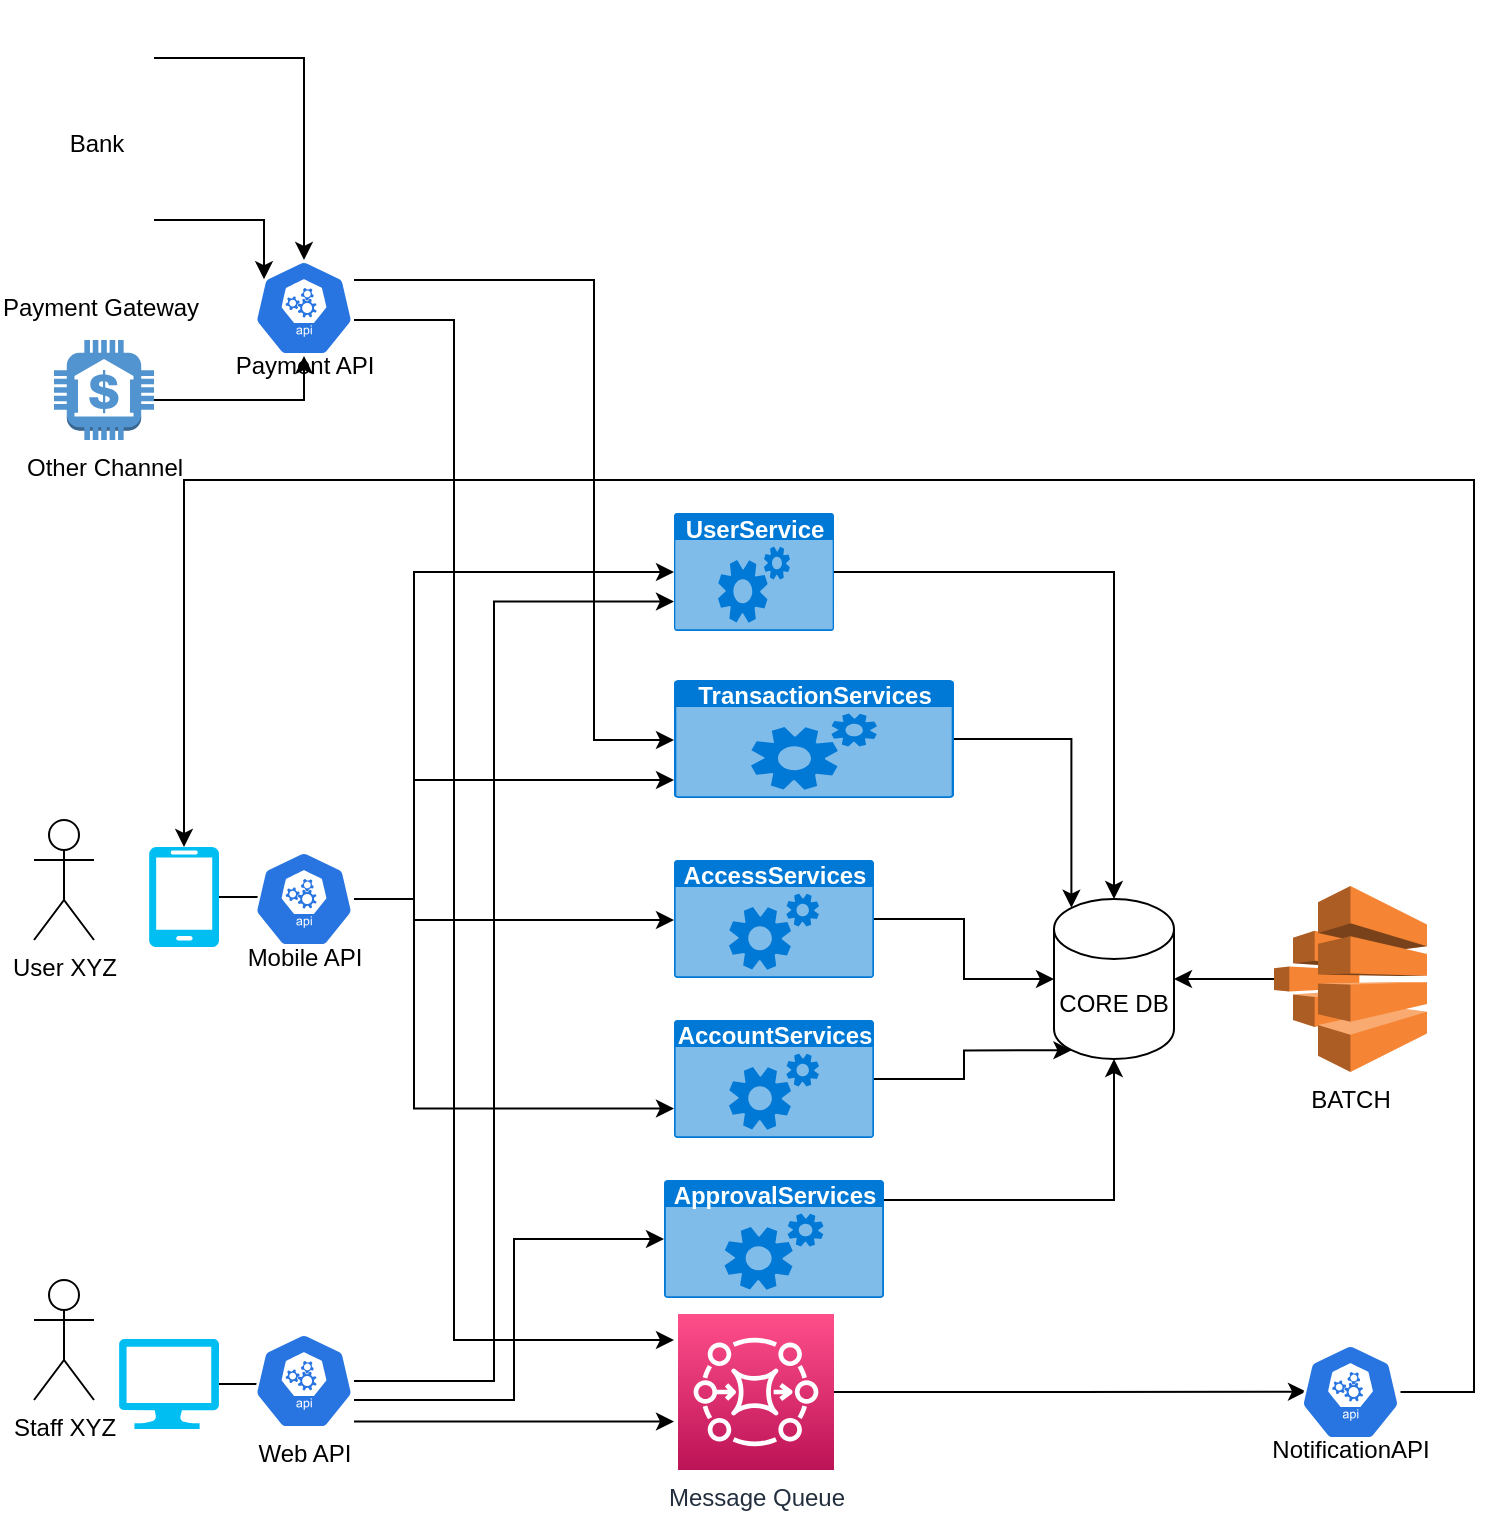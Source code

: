 <mxfile version="20.2.4" type="device" pages="6"><diagram id="LmyNDXIiefh-MjfJeBu-" name="High Level Design"><mxGraphModel dx="1038" dy="1647" grid="1" gridSize="10" guides="1" tooltips="1" connect="1" arrows="1" fold="1" page="1" pageScale="1" pageWidth="850" pageHeight="1100" math="0" shadow="0"><root><mxCell id="0"/><mxCell id="1" parent="0"/><mxCell id="y4W6sMBqh69Dm4PaoWe7-1" value="User XYZ" style="shape=umlActor;verticalLabelPosition=bottom;verticalAlign=top;html=1;outlineConnect=0;" parent="1" vertex="1"><mxGeometry x="70" y="210" width="30" height="60" as="geometry"/></mxCell><mxCell id="y4W6sMBqh69Dm4PaoWe7-13" style="edgeStyle=orthogonalEdgeStyle;rounded=0;orthogonalLoop=1;jettySize=auto;html=1;entryX=0.432;entryY=0.471;entryDx=0;entryDy=0;entryPerimeter=0;" parent="1" source="y4W6sMBqh69Dm4PaoWe7-2" target="y4W6sMBqh69Dm4PaoWe7-3" edge="1"><mxGeometry relative="1" as="geometry"/></mxCell><mxCell id="y4W6sMBqh69Dm4PaoWe7-2" value="" style="verticalLabelPosition=bottom;html=1;verticalAlign=top;align=center;strokeColor=none;fillColor=#00BEF2;shape=mxgraph.azure.mobile;pointerEvents=1;" parent="1" vertex="1"><mxGeometry x="127.5" y="223.5" width="35" height="50" as="geometry"/></mxCell><mxCell id="y4W6sMBqh69Dm4PaoWe7-14" style="edgeStyle=orthogonalEdgeStyle;rounded=0;orthogonalLoop=1;jettySize=auto;html=1;" parent="1" source="y4W6sMBqh69Dm4PaoWe7-3" target="y4W6sMBqh69Dm4PaoWe7-4" edge="1"><mxGeometry relative="1" as="geometry"><Array as="points"><mxPoint x="260" y="86"/></Array></mxGeometry></mxCell><mxCell id="y4W6sMBqh69Dm4PaoWe7-15" style="edgeStyle=orthogonalEdgeStyle;rounded=0;orthogonalLoop=1;jettySize=auto;html=1;" parent="1" source="y4W6sMBqh69Dm4PaoWe7-3" target="y4W6sMBqh69Dm4PaoWe7-8" edge="1"><mxGeometry relative="1" as="geometry"><Array as="points"><mxPoint x="260" y="250"/><mxPoint x="260" y="190"/></Array></mxGeometry></mxCell><mxCell id="y4W6sMBqh69Dm4PaoWe7-16" style="edgeStyle=orthogonalEdgeStyle;rounded=0;orthogonalLoop=1;jettySize=auto;html=1;" parent="1" source="y4W6sMBqh69Dm4PaoWe7-3" target="y4W6sMBqh69Dm4PaoWe7-9" edge="1"><mxGeometry relative="1" as="geometry"><Array as="points"><mxPoint x="260" y="250"/><mxPoint x="260" y="260"/></Array></mxGeometry></mxCell><mxCell id="y4W6sMBqh69Dm4PaoWe7-52" style="edgeStyle=orthogonalEdgeStyle;rounded=0;orthogonalLoop=1;jettySize=auto;html=1;entryX=0;entryY=0.75;entryDx=0;entryDy=0;entryPerimeter=0;fontColor=#000000;" parent="1" source="y4W6sMBqh69Dm4PaoWe7-3" target="y4W6sMBqh69Dm4PaoWe7-51" edge="1"><mxGeometry relative="1" as="geometry"><Array as="points"><mxPoint x="260" y="250"/><mxPoint x="260" y="354"/></Array></mxGeometry></mxCell><mxCell id="y4W6sMBqh69Dm4PaoWe7-3" value="&lt;br&gt;&lt;br&gt;&lt;br&gt;&lt;br&gt;Mobile API" style="sketch=0;html=1;dashed=0;whitespace=wrap;fillColor=#2875E2;strokeColor=#ffffff;points=[[0.005,0.63,0],[0.1,0.2,0],[0.9,0.2,0],[0.5,0,0],[0.995,0.63,0],[0.72,0.99,0],[0.5,1,0],[0.28,0.99,0]];shape=mxgraph.kubernetes.icon;prIcon=api" parent="1" vertex="1"><mxGeometry x="180" y="225.5" width="50" height="48" as="geometry"/></mxCell><mxCell id="y4W6sMBqh69Dm4PaoWe7-18" style="edgeStyle=orthogonalEdgeStyle;rounded=0;orthogonalLoop=1;jettySize=auto;html=1;" parent="1" source="y4W6sMBqh69Dm4PaoWe7-4" target="y4W6sMBqh69Dm4PaoWe7-6" edge="1"><mxGeometry relative="1" as="geometry"/></mxCell><mxCell id="y4W6sMBqh69Dm4PaoWe7-4" value="&lt;b&gt;UserService&lt;/b&gt;" style="html=1;strokeColor=none;fillColor=#0079D6;labelPosition=center;verticalLabelPosition=middle;verticalAlign=top;align=center;fontSize=12;outlineConnect=0;spacingTop=-6;fontColor=#FFFFFF;sketch=0;shape=mxgraph.sitemap.services;" parent="1" vertex="1"><mxGeometry x="390" y="56.5" width="80" height="59" as="geometry"/></mxCell><mxCell id="y4W6sMBqh69Dm4PaoWe7-22" style="edgeStyle=orthogonalEdgeStyle;rounded=0;orthogonalLoop=1;jettySize=auto;html=1;entryX=1;entryY=0.5;entryDx=0;entryDy=0;entryPerimeter=0;" parent="1" source="y4W6sMBqh69Dm4PaoWe7-7" target="y4W6sMBqh69Dm4PaoWe7-6" edge="1"><mxGeometry relative="1" as="geometry"/></mxCell><mxCell id="y4W6sMBqh69Dm4PaoWe7-7" value="BATCH" style="outlineConnect=0;dashed=0;verticalLabelPosition=bottom;verticalAlign=top;align=center;html=1;shape=mxgraph.aws3.batch;fillColor=#F58534;gradientColor=none;" parent="1" vertex="1"><mxGeometry x="690" y="243" width="76.5" height="93" as="geometry"/></mxCell><mxCell id="y4W6sMBqh69Dm4PaoWe7-55" style="edgeStyle=orthogonalEdgeStyle;rounded=0;orthogonalLoop=1;jettySize=auto;html=1;entryX=0.145;entryY=0;entryDx=0;entryDy=4.35;entryPerimeter=0;fontColor=#000000;" parent="1" source="y4W6sMBqh69Dm4PaoWe7-8" target="y4W6sMBqh69Dm4PaoWe7-6" edge="1"><mxGeometry relative="1" as="geometry"/></mxCell><mxCell id="y4W6sMBqh69Dm4PaoWe7-8" value="&lt;b&gt;TransactionServices&lt;/b&gt;" style="html=1;strokeColor=none;fillColor=#0079D6;labelPosition=center;verticalLabelPosition=middle;verticalAlign=top;align=center;fontSize=12;outlineConnect=0;spacingTop=-6;fontColor=#FFFFFF;sketch=0;shape=mxgraph.sitemap.services;" parent="1" vertex="1"><mxGeometry x="390" y="140" width="140" height="59" as="geometry"/></mxCell><mxCell id="y4W6sMBqh69Dm4PaoWe7-53" style="edgeStyle=orthogonalEdgeStyle;rounded=0;orthogonalLoop=1;jettySize=auto;html=1;fontColor=#000000;" parent="1" source="y4W6sMBqh69Dm4PaoWe7-9" target="y4W6sMBqh69Dm4PaoWe7-6" edge="1"><mxGeometry relative="1" as="geometry"/></mxCell><mxCell id="y4W6sMBqh69Dm4PaoWe7-9" value="&lt;b&gt;AccessServices&lt;/b&gt;" style="html=1;strokeColor=none;fillColor=#0079D6;labelPosition=center;verticalLabelPosition=middle;verticalAlign=top;align=center;fontSize=12;outlineConnect=0;spacingTop=-6;fontColor=#FFFFFF;sketch=0;shape=mxgraph.sitemap.services;" parent="1" vertex="1"><mxGeometry x="390" y="230" width="100" height="59" as="geometry"/></mxCell><mxCell id="y4W6sMBqh69Dm4PaoWe7-28" style="edgeStyle=orthogonalEdgeStyle;rounded=0;orthogonalLoop=1;jettySize=auto;html=1;entryX=0.24;entryY=0.477;entryDx=0;entryDy=0;entryPerimeter=0;" parent="1" source="y4W6sMBqh69Dm4PaoWe7-23" target="y4W6sMBqh69Dm4PaoWe7-27" edge="1"><mxGeometry relative="1" as="geometry"/></mxCell><mxCell id="y4W6sMBqh69Dm4PaoWe7-23" value="" style="verticalLabelPosition=bottom;html=1;verticalAlign=top;align=center;strokeColor=none;fillColor=#00BEF2;shape=mxgraph.azure.computer;pointerEvents=1;" parent="1" vertex="1"><mxGeometry x="112.5" y="469.5" width="50" height="45" as="geometry"/></mxCell><mxCell id="y4W6sMBqh69Dm4PaoWe7-24" value="Staff XYZ" style="shape=umlActor;verticalLabelPosition=bottom;verticalAlign=top;html=1;outlineConnect=0;" parent="1" vertex="1"><mxGeometry x="70" y="440" width="30" height="60" as="geometry"/></mxCell><mxCell id="y4W6sMBqh69Dm4PaoWe7-39" style="edgeStyle=orthogonalEdgeStyle;rounded=0;orthogonalLoop=1;jettySize=auto;html=1;entryX=0;entryY=0.75;entryDx=0;entryDy=0;entryPerimeter=0;" parent="1" source="y4W6sMBqh69Dm4PaoWe7-27" target="y4W6sMBqh69Dm4PaoWe7-4" edge="1"><mxGeometry relative="1" as="geometry"><Array as="points"><mxPoint x="300" y="491"/><mxPoint x="300" y="101"/></Array></mxGeometry></mxCell><mxCell id="y4W6sMBqh69Dm4PaoWe7-41" style="edgeStyle=orthogonalEdgeStyle;rounded=0;orthogonalLoop=1;jettySize=auto;html=1;entryX=0;entryY=0.75;entryDx=0;entryDy=0;entryPerimeter=0;fontColor=#FFFFFF;" parent="1" source="y4W6sMBqh69Dm4PaoWe7-27" edge="1"><mxGeometry relative="1" as="geometry"><mxPoint x="390" y="510.75" as="targetPoint"/><Array as="points"><mxPoint x="310" y="510"/></Array></mxGeometry></mxCell><mxCell id="y4W6sMBqh69Dm4PaoWe7-56" style="edgeStyle=orthogonalEdgeStyle;rounded=0;orthogonalLoop=1;jettySize=auto;html=1;entryX=0;entryY=0.5;entryDx=0;entryDy=0;entryPerimeter=0;fontColor=#000000;" parent="1" source="y4W6sMBqh69Dm4PaoWe7-27" target="y4W6sMBqh69Dm4PaoWe7-29" edge="1"><mxGeometry relative="1" as="geometry"><Array as="points"><mxPoint x="310" y="500"/><mxPoint x="310" y="420"/></Array></mxGeometry></mxCell><mxCell id="y4W6sMBqh69Dm4PaoWe7-27" value="&lt;br&gt;&lt;br&gt;&lt;br&gt;&lt;br&gt;&lt;br&gt;Web API" style="sketch=0;html=1;dashed=0;whitespace=wrap;fillColor=#2875E2;strokeColor=#ffffff;points=[[0.005,0.63,0],[0.1,0.2,0],[0.9,0.2,0],[0.5,0,0],[0.995,0.63,0],[0.72,0.99,0],[0.5,1,0],[0.28,0.99,0]];shape=mxgraph.kubernetes.icon;prIcon=api" parent="1" vertex="1"><mxGeometry x="180" y="466.5" width="50" height="48" as="geometry"/></mxCell><mxCell id="y4W6sMBqh69Dm4PaoWe7-40" style="edgeStyle=orthogonalEdgeStyle;rounded=0;orthogonalLoop=1;jettySize=auto;html=1;" parent="1" source="y4W6sMBqh69Dm4PaoWe7-29" target="y4W6sMBqh69Dm4PaoWe7-6" edge="1"><mxGeometry relative="1" as="geometry"><Array as="points"><mxPoint x="610" y="400"/></Array></mxGeometry></mxCell><mxCell id="y4W6sMBqh69Dm4PaoWe7-29" value="&lt;b&gt;ApprovalServices&lt;/b&gt;" style="html=1;strokeColor=none;fillColor=#0079D6;labelPosition=center;verticalLabelPosition=middle;verticalAlign=top;align=center;fontSize=12;outlineConnect=0;spacingTop=-6;fontColor=#FFFFFF;sketch=0;shape=mxgraph.sitemap.services;" parent="1" vertex="1"><mxGeometry x="385" y="390" width="110" height="59" as="geometry"/></mxCell><mxCell id="y4W6sMBqh69Dm4PaoWe7-6" value="CORE DB" style="shape=cylinder3;whiteSpace=wrap;html=1;boundedLbl=1;backgroundOutline=1;size=15;" parent="1" vertex="1"><mxGeometry x="580" y="249.5" width="60" height="80" as="geometry"/></mxCell><mxCell id="qNVVwtp69POvY0E-ITKK-8" style="edgeStyle=orthogonalEdgeStyle;rounded=0;orthogonalLoop=1;jettySize=auto;html=1;entryX=0.055;entryY=0.496;entryDx=0;entryDy=0;entryPerimeter=0;fontColor=#000000;" parent="1" source="y4W6sMBqh69Dm4PaoWe7-43" target="y4W6sMBqh69Dm4PaoWe7-48" edge="1"><mxGeometry relative="1" as="geometry"/></mxCell><mxCell id="y4W6sMBqh69Dm4PaoWe7-43" value="Message Queue" style="sketch=0;points=[[0,0,0],[0.25,0,0],[0.5,0,0],[0.75,0,0],[1,0,0],[0,1,0],[0.25,1,0],[0.5,1,0],[0.75,1,0],[1,1,0],[0,0.25,0],[0,0.5,0],[0,0.75,0],[1,0.25,0],[1,0.5,0],[1,0.75,0]];outlineConnect=0;fontColor=#232F3E;gradientColor=#FF4F8B;gradientDirection=north;fillColor=#BC1356;strokeColor=#ffffff;dashed=0;verticalLabelPosition=bottom;verticalAlign=top;align=center;html=1;fontSize=12;fontStyle=0;aspect=fixed;shape=mxgraph.aws4.resourceIcon;resIcon=mxgraph.aws4.mq;" parent="1" vertex="1"><mxGeometry x="392" y="457" width="78" height="78" as="geometry"/></mxCell><mxCell id="y4W6sMBqh69Dm4PaoWe7-50" style="edgeStyle=orthogonalEdgeStyle;rounded=0;orthogonalLoop=1;jettySize=auto;html=1;entryX=0.5;entryY=0;entryDx=0;entryDy=0;entryPerimeter=0;fontColor=#FFFFFF;" parent="1" source="y4W6sMBqh69Dm4PaoWe7-48" target="y4W6sMBqh69Dm4PaoWe7-2" edge="1"><mxGeometry relative="1" as="geometry"><Array as="points"><mxPoint x="790" y="496"/><mxPoint x="790" y="40"/><mxPoint x="145" y="40"/></Array></mxGeometry></mxCell><mxCell id="y4W6sMBqh69Dm4PaoWe7-48" value="&lt;font color=&quot;#000000&quot;&gt;&lt;br&gt;&lt;br&gt;&lt;br&gt;&lt;br&gt;NotificationAPI&lt;/font&gt;" style="sketch=0;html=1;dashed=0;whitespace=wrap;fillColor=#2875E2;strokeColor=#ffffff;points=[[0.005,0.63,0],[0.1,0.2,0],[0.9,0.2,0],[0.5,0,0],[0.995,0.63,0],[0.72,0.99,0],[0.5,1,0],[0.28,0.99,0]];shape=mxgraph.kubernetes.icon;prIcon=api;fontColor=#FFFFFF;" parent="1" vertex="1"><mxGeometry x="703.25" y="472" width="50" height="48" as="geometry"/></mxCell><mxCell id="y4W6sMBqh69Dm4PaoWe7-54" style="edgeStyle=orthogonalEdgeStyle;rounded=0;orthogonalLoop=1;jettySize=auto;html=1;entryX=0.145;entryY=1;entryDx=0;entryDy=-4.35;entryPerimeter=0;fontColor=#000000;" parent="1" source="y4W6sMBqh69Dm4PaoWe7-51" target="y4W6sMBqh69Dm4PaoWe7-6" edge="1"><mxGeometry relative="1" as="geometry"/></mxCell><mxCell id="y4W6sMBqh69Dm4PaoWe7-51" value="&lt;b&gt;AccountServices&lt;/b&gt;" style="html=1;strokeColor=none;fillColor=#0079D6;labelPosition=center;verticalLabelPosition=middle;verticalAlign=top;align=center;fontSize=12;outlineConnect=0;spacingTop=-6;fontColor=#FFFFFF;sketch=0;shape=mxgraph.sitemap.services;" parent="1" vertex="1"><mxGeometry x="390" y="310" width="100" height="59" as="geometry"/></mxCell><mxCell id="qNVVwtp69POvY0E-ITKK-6" style="edgeStyle=orthogonalEdgeStyle;rounded=0;orthogonalLoop=1;jettySize=auto;html=1;fontColor=#000000;" parent="1" source="qNVVwtp69POvY0E-ITKK-1" target="y4W6sMBqh69Dm4PaoWe7-8" edge="1"><mxGeometry relative="1" as="geometry"><Array as="points"><mxPoint x="350" y="-60"/><mxPoint x="350" y="170"/></Array></mxGeometry></mxCell><mxCell id="qNVVwtp69POvY0E-ITKK-7" style="edgeStyle=orthogonalEdgeStyle;rounded=0;orthogonalLoop=1;jettySize=auto;html=1;fontColor=#000000;" parent="1" source="qNVVwtp69POvY0E-ITKK-1" edge="1"><mxGeometry relative="1" as="geometry"><mxPoint x="390" y="470" as="targetPoint"/><Array as="points"><mxPoint x="280" y="-40"/><mxPoint x="280" y="470"/></Array></mxGeometry></mxCell><mxCell id="qNVVwtp69POvY0E-ITKK-1" value="&lt;br&gt;&lt;br&gt;&lt;br&gt;&lt;br&gt;Payment API" style="sketch=0;html=1;dashed=0;whitespace=wrap;fillColor=#2875E2;strokeColor=#ffffff;points=[[0.005,0.63,0],[0.1,0.2,0],[0.9,0.2,0],[0.5,0,0],[0.995,0.63,0],[0.72,0.99,0],[0.5,1,0],[0.28,0.99,0]];shape=mxgraph.kubernetes.icon;prIcon=api" parent="1" vertex="1"><mxGeometry x="180" y="-70" width="50" height="48" as="geometry"/></mxCell><mxCell id="qNVVwtp69POvY0E-ITKK-4" style="edgeStyle=orthogonalEdgeStyle;rounded=0;orthogonalLoop=1;jettySize=auto;html=1;entryX=0.1;entryY=0.2;entryDx=0;entryDy=0;entryPerimeter=0;fontColor=#000000;" parent="1" target="qNVVwtp69POvY0E-ITKK-1" edge="1"><mxGeometry relative="1" as="geometry"><mxPoint x="130" y="-90" as="sourcePoint"/><Array as="points"><mxPoint x="185" y="-90"/></Array></mxGeometry></mxCell><mxCell id="qNVVwtp69POvY0E-ITKK-5" style="edgeStyle=orthogonalEdgeStyle;rounded=0;orthogonalLoop=1;jettySize=auto;html=1;entryX=0.5;entryY=1;entryDx=0;entryDy=0;entryPerimeter=0;fontColor=#000000;" parent="1" source="qNVVwtp69POvY0E-ITKK-3" target="qNVVwtp69POvY0E-ITKK-1" edge="1"><mxGeometry relative="1" as="geometry"><Array as="points"><mxPoint x="205"/></Array></mxGeometry></mxCell><mxCell id="qNVVwtp69POvY0E-ITKK-3" value="Other Channel" style="outlineConnect=0;dashed=0;verticalLabelPosition=bottom;verticalAlign=top;align=center;html=1;shape=mxgraph.aws3.bank;fillColor=#5294CF;gradientColor=none;fontColor=#000000;" parent="1" vertex="1"><mxGeometry x="80" y="-30" width="50" height="50" as="geometry"/></mxCell><mxCell id="qNVVwtp69POvY0E-ITKK-10" style="edgeStyle=orthogonalEdgeStyle;rounded=0;orthogonalLoop=1;jettySize=auto;html=1;entryX=0.5;entryY=0;entryDx=0;entryDy=0;entryPerimeter=0;fontColor=#000000;" parent="1" source="qNVVwtp69POvY0E-ITKK-9" target="qNVVwtp69POvY0E-ITKK-1" edge="1"><mxGeometry relative="1" as="geometry"/></mxCell><mxCell id="qNVVwtp69POvY0E-ITKK-9" value="Bank" style="shape=image;html=1;verticalAlign=top;verticalLabelPosition=bottom;labelBackgroundColor=#ffffff;imageAspect=0;aspect=fixed;image=https://cdn4.iconfinder.com/data/icons/48-bubbles/48/04.Bank-128.png;fontColor=#000000;" parent="1" vertex="1"><mxGeometry x="72" y="-200" width="58" height="58" as="geometry"/></mxCell><mxCell id="HuEN40y7SlaZRcYPIQ04-1" value="Payment Gateway" style="shape=image;html=1;verticalAlign=top;verticalLabelPosition=bottom;labelBackgroundColor=#ffffff;imageAspect=0;aspect=fixed;image=https://cdn4.iconfinder.com/data/icons/success-filloutline/64/wallet-money-credit_card-payment_method-128.png;fontColor=#000000;" parent="1" vertex="1"><mxGeometry x="77.5" y="-110" width="50" height="50" as="geometry"/></mxCell></root></mxGraphModel></diagram><diagram id="FQmXhrqt4JHIMXGcfpJy" name="Screen Flow"><mxGraphModel dx="1038" dy="547" grid="1" gridSize="10" guides="1" tooltips="1" connect="1" arrows="1" fold="1" page="1" pageScale="1" pageWidth="850" pageHeight="1100" math="0" shadow="0"><root><mxCell id="0"/><mxCell id="1" parent="0"/><mxCell id="fNwFZYRRZic89mS6z0Fm-24" style="edgeStyle=orthogonalEdgeStyle;rounded=0;orthogonalLoop=1;jettySize=auto;html=1;entryX=0;entryY=0.5;entryDx=0;entryDy=0;entryPerimeter=0;fontColor=#000000;" parent="1" source="fNwFZYRRZic89mS6z0Fm-1" target="fNwFZYRRZic89mS6z0Fm-2" edge="1"><mxGeometry relative="1" as="geometry"/></mxCell><mxCell id="fNwFZYRRZic89mS6z0Fm-1" value="START" style="ellipse;whiteSpace=wrap;html=1;fillColor=#fff2cc;strokeColor=#d6b656;" parent="1" vertex="1"><mxGeometry x="80" y="30" width="120" height="50" as="geometry"/></mxCell><mxCell id="fNwFZYRRZic89mS6z0Fm-25" style="edgeStyle=orthogonalEdgeStyle;rounded=0;orthogonalLoop=1;jettySize=auto;html=1;entryX=0.5;entryY=0.023;entryDx=0;entryDy=0;entryPerimeter=0;fontColor=#000000;" parent="1" source="fNwFZYRRZic89mS6z0Fm-2" target="fNwFZYRRZic89mS6z0Fm-9" edge="1"><mxGeometry relative="1" as="geometry"/></mxCell><mxCell id="fNwFZYRRZic89mS6z0Fm-2" value="SPLASH SCREEN" style="shape=display;whiteSpace=wrap;html=1;fontColor=#000000;" parent="1" vertex="1"><mxGeometry x="245" y="30" width="130" height="50" as="geometry"/></mxCell><mxCell id="fNwFZYRRZic89mS6z0Fm-27" value="True" style="edgeStyle=orthogonalEdgeStyle;rounded=0;orthogonalLoop=1;jettySize=auto;html=1;entryX=1;entryY=0.5;entryDx=0;entryDy=0;entryPerimeter=0;fontColor=#000000;" parent="1" source="fNwFZYRRZic89mS6z0Fm-7" target="fNwFZYRRZic89mS6z0Fm-18" edge="1"><mxGeometry relative="1" as="geometry"/></mxCell><mxCell id="fNwFZYRRZic89mS6z0Fm-28" value="False" style="edgeStyle=orthogonalEdgeStyle;rounded=0;orthogonalLoop=1;jettySize=auto;html=1;entryX=0;entryY=0.5;entryDx=0;entryDy=0;entryPerimeter=0;fontColor=#000000;" parent="1" source="fNwFZYRRZic89mS6z0Fm-7" target="fNwFZYRRZic89mS6z0Fm-14" edge="1"><mxGeometry relative="1" as="geometry"/></mxCell><mxCell id="fNwFZYRRZic89mS6z0Fm-7" value="Is &lt;br&gt;Registerred ?" style="rhombus;whiteSpace=wrap;html=1;fontColor=#000000;" parent="1" vertex="1"><mxGeometry x="260" y="180" width="100" height="90" as="geometry"/></mxCell><mxCell id="fNwFZYRRZic89mS6z0Fm-26" style="edgeStyle=orthogonalEdgeStyle;rounded=0;orthogonalLoop=1;jettySize=auto;html=1;entryX=0.5;entryY=0;entryDx=0;entryDy=0;fontColor=#000000;" parent="1" source="fNwFZYRRZic89mS6z0Fm-9" target="fNwFZYRRZic89mS6z0Fm-7" edge="1"><mxGeometry relative="1" as="geometry"/></mxCell><mxCell id="fNwFZYRRZic89mS6z0Fm-9" value="INPUT PHONE NO" style="shape=display;whiteSpace=wrap;html=1;fontColor=#000000;" parent="1" vertex="1"><mxGeometry x="245" y="115" width="130" height="35" as="geometry"/></mxCell><mxCell id="i0Yj7Jvb4kx83iRJhmFd-2" style="edgeStyle=orthogonalEdgeStyle;rounded=0;orthogonalLoop=1;jettySize=auto;html=1;entryX=0;entryY=0.5;entryDx=0;entryDy=0;entryPerimeter=0;fontSize=13;" edge="1" parent="1" source="fNwFZYRRZic89mS6z0Fm-14" target="i0Yj7Jvb4kx83iRJhmFd-1"><mxGeometry relative="1" as="geometry"/></mxCell><mxCell id="fNwFZYRRZic89mS6z0Fm-14" value="TERM &amp;amp; CONDITION" style="shape=display;whiteSpace=wrap;html=1;fontColor=#000000;" parent="1" vertex="1"><mxGeometry x="405" y="207.5" width="140" height="35" as="geometry"/></mxCell><mxCell id="54kgfslthQlpK7OfcG1x-5" style="edgeStyle=orthogonalEdgeStyle;rounded=0;orthogonalLoop=1;jettySize=auto;html=1;entryX=0;entryY=0;entryDx=72.5;entryDy=0;entryPerimeter=0;fontColor=#000000;" parent="1" source="fNwFZYRRZic89mS6z0Fm-16" target="fNwFZYRRZic89mS6z0Fm-40" edge="1"><mxGeometry relative="1" as="geometry"/></mxCell><mxCell id="54kgfslthQlpK7OfcG1x-6" style="edgeStyle=orthogonalEdgeStyle;rounded=0;orthogonalLoop=1;jettySize=auto;html=1;entryX=0;entryY=0;entryDx=72.5;entryDy=0;entryPerimeter=0;fontColor=#000000;" parent="1" source="fNwFZYRRZic89mS6z0Fm-16" target="fNwFZYRRZic89mS6z0Fm-42" edge="1"><mxGeometry relative="1" as="geometry"><Array as="points"><mxPoint x="320" y="680"/><mxPoint x="253" y="680"/></Array></mxGeometry></mxCell><mxCell id="54kgfslthQlpK7OfcG1x-16" style="edgeStyle=orthogonalEdgeStyle;rounded=0;orthogonalLoop=1;jettySize=auto;html=1;entryX=0;entryY=0;entryDx=72.5;entryDy=0;entryPerimeter=0;fontColor=#000000;" parent="1" source="fNwFZYRRZic89mS6z0Fm-16" target="54kgfslthQlpK7OfcG1x-1" edge="1"><mxGeometry relative="1" as="geometry"><Array as="points"><mxPoint x="320" y="680"/><mxPoint x="403" y="680"/></Array></mxGeometry></mxCell><mxCell id="PLOtISCb4n7-rDm5twDd-8" style="edgeStyle=orthogonalEdgeStyle;rounded=0;orthogonalLoop=1;jettySize=auto;html=1;entryX=0;entryY=0;entryDx=72.5;entryDy=0;entryPerimeter=0;fontColor=#000000;" parent="1" source="fNwFZYRRZic89mS6z0Fm-16" target="54kgfslthQlpK7OfcG1x-11" edge="1"><mxGeometry relative="1" as="geometry"><Array as="points"><mxPoint x="773" y="650"/></Array></mxGeometry></mxCell><mxCell id="PLOtISCb4n7-rDm5twDd-11" style="edgeStyle=orthogonalEdgeStyle;rounded=0;orthogonalLoop=1;jettySize=auto;html=1;fontColor=#000000;" parent="1" source="fNwFZYRRZic89mS6z0Fm-16" target="PLOtISCb4n7-rDm5twDd-2" edge="1"><mxGeometry relative="1" as="geometry"><Array as="points"><mxPoint x="555" y="650"/></Array></mxGeometry></mxCell><mxCell id="fNwFZYRRZic89mS6z0Fm-16" value="HOME" style="shape=display;whiteSpace=wrap;html=1;fontColor=#000000;" parent="1" vertex="1"><mxGeometry x="255" y="620" width="130" height="35" as="geometry"/></mxCell><mxCell id="fNwFZYRRZic89mS6z0Fm-34" style="edgeStyle=orthogonalEdgeStyle;rounded=0;orthogonalLoop=1;jettySize=auto;html=1;entryX=0.5;entryY=0;entryDx=0;entryDy=0;fontColor=#000000;" parent="1" source="fNwFZYRRZic89mS6z0Fm-17" target="fNwFZYRRZic89mS6z0Fm-23" edge="1"><mxGeometry relative="1" as="geometry"><Array as="points"><mxPoint x="320" y="388"/></Array></mxGeometry></mxCell><mxCell id="fNwFZYRRZic89mS6z0Fm-17" value="VALIDATE OTP" style="shape=display;whiteSpace=wrap;html=1;fontColor=#000000;" parent="1" vertex="1"><mxGeometry x="470" y="370" width="130" height="35" as="geometry"/></mxCell><mxCell id="i0Yj7Jvb4kx83iRJhmFd-10" value="" style="edgeStyle=orthogonalEdgeStyle;rounded=0;orthogonalLoop=1;jettySize=auto;html=1;fontSize=13;" edge="1" parent="1" source="fNwFZYRRZic89mS6z0Fm-18" target="i0Yj7Jvb4kx83iRJhmFd-9"><mxGeometry relative="1" as="geometry"/></mxCell><mxCell id="fNwFZYRRZic89mS6z0Fm-18" value="ACCESS CODE" style="shape=display;whiteSpace=wrap;html=1;fontColor=#000000;" parent="1" vertex="1"><mxGeometry x="50" y="207.5" width="130" height="35" as="geometry"/></mxCell><mxCell id="fNwFZYRRZic89mS6z0Fm-35" style="edgeStyle=orthogonalEdgeStyle;rounded=0;orthogonalLoop=1;jettySize=auto;html=1;entryX=0;entryY=0;entryDx=72.5;entryDy=0;entryPerimeter=0;fontColor=#000000;" parent="1" source="fNwFZYRRZic89mS6z0Fm-19" target="fNwFZYRRZic89mS6z0Fm-17" edge="1"><mxGeometry relative="1" as="geometry"/></mxCell><mxCell id="fNwFZYRRZic89mS6z0Fm-37" value="True" style="edgeLabel;html=1;align=center;verticalAlign=middle;resizable=0;points=[];fontColor=#000000;" parent="fNwFZYRRZic89mS6z0Fm-35" vertex="1" connectable="0"><mxGeometry x="0.239" relative="1" as="geometry"><mxPoint as="offset"/></mxGeometry></mxCell><mxCell id="fNwFZYRRZic89mS6z0Fm-54" style="edgeStyle=orthogonalEdgeStyle;rounded=0;orthogonalLoop=1;jettySize=auto;html=1;entryX=0;entryY=0.5;entryDx=0;entryDy=0;fontColor=#000000;" parent="1" source="fNwFZYRRZic89mS6z0Fm-19" target="fNwFZYRRZic89mS6z0Fm-47" edge="1"><mxGeometry relative="1" as="geometry"><Array as="points"><mxPoint x="220" y="550"/></Array></mxGeometry></mxCell><mxCell id="fNwFZYRRZic89mS6z0Fm-55" value="False" style="edgeLabel;html=1;align=center;verticalAlign=middle;resizable=0;points=[];fontColor=#000000;" parent="fNwFZYRRZic89mS6z0Fm-54" vertex="1" connectable="0"><mxGeometry x="-0.089" y="-2" relative="1" as="geometry"><mxPoint as="offset"/></mxGeometry></mxCell><mxCell id="fNwFZYRRZic89mS6z0Fm-19" value="Different &lt;br&gt;Device ?" style="rhombus;whiteSpace=wrap;html=1;fontColor=#000000;" parent="1" vertex="1"><mxGeometry x="170" y="300" width="100" height="90" as="geometry"/></mxCell><mxCell id="fNwFZYRRZic89mS6z0Fm-38" style="edgeStyle=orthogonalEdgeStyle;rounded=0;orthogonalLoop=1;jettySize=auto;html=1;entryX=0;entryY=0;entryDx=72.5;entryDy=35;entryPerimeter=0;fontColor=#000000;" parent="1" source="fNwFZYRRZic89mS6z0Fm-23" target="fNwFZYRRZic89mS6z0Fm-17" edge="1"><mxGeometry relative="1" as="geometry"/></mxCell><mxCell id="fNwFZYRRZic89mS6z0Fm-39" value="False" style="edgeLabel;html=1;align=center;verticalAlign=middle;resizable=0;points=[];fontColor=#000000;" parent="fNwFZYRRZic89mS6z0Fm-38" vertex="1" connectable="0"><mxGeometry x="-0.259" y="1" relative="1" as="geometry"><mxPoint as="offset"/></mxGeometry></mxCell><mxCell id="dmdJR3EVQfqGS08KteQ6-5" value="True" style="edgeStyle=orthogonalEdgeStyle;rounded=0;orthogonalLoop=1;jettySize=auto;html=1;fontSize=13;" edge="1" parent="1" source="fNwFZYRRZic89mS6z0Fm-23" target="fNwFZYRRZic89mS6z0Fm-47"><mxGeometry relative="1" as="geometry"/></mxCell><mxCell id="fNwFZYRRZic89mS6z0Fm-23" value="CHECK OTP ?" style="rhombus;whiteSpace=wrap;html=1;fontColor=#000000;" parent="1" vertex="1"><mxGeometry x="270" y="405" width="100" height="90" as="geometry"/></mxCell><mxCell id="fNwFZYRRZic89mS6z0Fm-40" value="APPLY LOAN" style="shape=display;whiteSpace=wrap;html=1;fontColor=#000000;" parent="1" vertex="1"><mxGeometry x="30" y="700" width="130" height="35" as="geometry"/></mxCell><mxCell id="fNwFZYRRZic89mS6z0Fm-41" value="EMAIL VERIFICATION" style="shape=display;whiteSpace=wrap;html=1;fontColor=#000000;" parent="1" vertex="1"><mxGeometry x="680" y="790" width="130" height="35" as="geometry"/></mxCell><mxCell id="54kgfslthQlpK7OfcG1x-28" style="edgeStyle=orthogonalEdgeStyle;rounded=0;orthogonalLoop=1;jettySize=auto;html=1;fontColor=#000000;" parent="1" source="fNwFZYRRZic89mS6z0Fm-42" target="54kgfslthQlpK7OfcG1x-27" edge="1"><mxGeometry relative="1" as="geometry"/></mxCell><mxCell id="fNwFZYRRZic89mS6z0Fm-42" value="PAY INSTALLMENT" style="shape=display;whiteSpace=wrap;html=1;fontColor=#000000;" parent="1" vertex="1"><mxGeometry x="180" y="700" width="130" height="35" as="geometry"/></mxCell><mxCell id="fNwFZYRRZic89mS6z0Fm-49" value="True" style="edgeStyle=orthogonalEdgeStyle;rounded=0;orthogonalLoop=1;jettySize=auto;html=1;entryX=0;entryY=0.5;entryDx=0;entryDy=0;entryPerimeter=0;fontColor=#000000;" parent="1" source="fNwFZYRRZic89mS6z0Fm-47" target="fNwFZYRRZic89mS6z0Fm-48" edge="1"><mxGeometry relative="1" as="geometry"/></mxCell><mxCell id="fNwFZYRRZic89mS6z0Fm-51" value="False" style="edgeStyle=orthogonalEdgeStyle;rounded=0;orthogonalLoop=1;jettySize=auto;html=1;exitX=0.5;exitY=1;exitDx=0;exitDy=0;fontColor=#000000;" parent="1" source="fNwFZYRRZic89mS6z0Fm-47" target="fNwFZYRRZic89mS6z0Fm-16" edge="1"><mxGeometry relative="1" as="geometry"/></mxCell><mxCell id="fNwFZYRRZic89mS6z0Fm-47" value="Biometric ?" style="rhombus;whiteSpace=wrap;html=1;fontColor=#000000;" parent="1" vertex="1"><mxGeometry x="270" y="530" width="80" height="60" as="geometry"/></mxCell><mxCell id="fNwFZYRRZic89mS6z0Fm-53" style="edgeStyle=orthogonalEdgeStyle;rounded=0;orthogonalLoop=1;jettySize=auto;html=1;entryX=1;entryY=0.5;entryDx=0;entryDy=0;entryPerimeter=0;fontColor=#000000;" parent="1" source="fNwFZYRRZic89mS6z0Fm-48" target="fNwFZYRRZic89mS6z0Fm-16" edge="1"><mxGeometry relative="1" as="geometry"><Array as="points"><mxPoint x="540" y="638"/></Array></mxGeometry></mxCell><mxCell id="fNwFZYRRZic89mS6z0Fm-48" value="BIOMETRIC LOGIN" style="shape=display;whiteSpace=wrap;html=1;fontColor=#000000;" parent="1" vertex="1"><mxGeometry x="470" y="542.5" width="130" height="35" as="geometry"/></mxCell><mxCell id="54kgfslthQlpK7OfcG1x-1" value="REPORT" style="shape=display;whiteSpace=wrap;html=1;fontColor=#000000;" parent="1" vertex="1"><mxGeometry x="330" y="700" width="130" height="35" as="geometry"/></mxCell><mxCell id="54kgfslthQlpK7OfcG1x-21" style="edgeStyle=orthogonalEdgeStyle;rounded=0;orthogonalLoop=1;jettySize=auto;html=1;entryX=0;entryY=0;entryDx=72.5;entryDy=0;entryPerimeter=0;fontColor=#000000;" parent="1" source="54kgfslthQlpK7OfcG1x-11" target="fNwFZYRRZic89mS6z0Fm-41" edge="1"><mxGeometry relative="1" as="geometry"><Array as="points"><mxPoint x="790" y="790"/></Array></mxGeometry></mxCell><mxCell id="54kgfslthQlpK7OfcG1x-22" style="edgeStyle=orthogonalEdgeStyle;rounded=0;orthogonalLoop=1;jettySize=auto;html=1;fontColor=#000000;" parent="1" source="54kgfslthQlpK7OfcG1x-11" target="54kgfslthQlpK7OfcG1x-18" edge="1"><mxGeometry relative="1" as="geometry"><Array as="points"><mxPoint x="780" y="760"/><mxPoint x="520" y="760"/><mxPoint x="520" y="808"/></Array></mxGeometry></mxCell><mxCell id="PLOtISCb4n7-rDm5twDd-14" style="edgeStyle=orthogonalEdgeStyle;rounded=0;orthogonalLoop=1;jettySize=auto;html=1;entryX=0;entryY=0.5;entryDx=0;entryDy=0;entryPerimeter=0;fontColor=#000000;" parent="1" source="54kgfslthQlpK7OfcG1x-11" target="PLOtISCb4n7-rDm5twDd-13" edge="1"><mxGeometry relative="1" as="geometry"><Array as="points"><mxPoint x="765" y="750"/><mxPoint x="510" y="750"/><mxPoint x="510" y="888"/></Array></mxGeometry></mxCell><mxCell id="PLOtISCb4n7-rDm5twDd-15" style="edgeStyle=orthogonalEdgeStyle;rounded=0;orthogonalLoop=1;jettySize=auto;html=1;entryX=1;entryY=0.5;entryDx=0;entryDy=0;entryPerimeter=0;fontColor=#000000;" parent="1" source="54kgfslthQlpK7OfcG1x-11" target="54kgfslthQlpK7OfcG1x-19" edge="1"><mxGeometry relative="1" as="geometry"><Array as="points"><mxPoint x="820" y="888"/></Array></mxGeometry></mxCell><mxCell id="54kgfslthQlpK7OfcG1x-11" value="PROFILE" style="shape=display;whiteSpace=wrap;html=1;fontColor=#000000;" parent="1" vertex="1"><mxGeometry x="700" y="700" width="130" height="35" as="geometry"/></mxCell><mxCell id="54kgfslthQlpK7OfcG1x-13" value="STOP" style="ellipse;whiteSpace=wrap;html=1;fontColor=#ffffff;fillColor=#d80073;strokeColor=#A50040;" parent="1" vertex="1"><mxGeometry x="692.5" y="980" width="105" height="40" as="geometry"/></mxCell><mxCell id="54kgfslthQlpK7OfcG1x-18" value="CHANGE ACCESS CODE" style="shape=display;whiteSpace=wrap;html=1;fontColor=#000000;" parent="1" vertex="1"><mxGeometry x="540" y="790" width="130" height="35" as="geometry"/></mxCell><mxCell id="54kgfslthQlpK7OfcG1x-25" style="edgeStyle=orthogonalEdgeStyle;rounded=0;orthogonalLoop=1;jettySize=auto;html=1;fontColor=#000000;" parent="1" source="54kgfslthQlpK7OfcG1x-19" target="54kgfslthQlpK7OfcG1x-13" edge="1"><mxGeometry relative="1" as="geometry"/></mxCell><mxCell id="54kgfslthQlpK7OfcG1x-19" value="LOGOUT" style="shape=display;whiteSpace=wrap;html=1;fontColor=#000000;" parent="1" vertex="1"><mxGeometry x="690" y="870" width="110" height="35" as="geometry"/></mxCell><mxCell id="54kgfslthQlpK7OfcG1x-27" value="PAYMENT GATEWAY" style="shape=display;whiteSpace=wrap;html=1;fontColor=#000000;" parent="1" vertex="1"><mxGeometry x="180" y="780" width="130" height="35" as="geometry"/></mxCell><mxCell id="GN_XFpxPct-PwxroND-R-1" style="edgeStyle=orthogonalEdgeStyle;rounded=0;orthogonalLoop=1;jettySize=auto;html=1;entryX=0;entryY=0;entryDx=112.5;entryDy=0;entryPerimeter=0;fontSize=13;exitX=0;exitY=0.5;exitDx=0;exitDy=0;exitPerimeter=0;" edge="1" parent="1" source="PLOtISCb4n7-rDm5twDd-2" target="PLOtISCb4n7-rDm5twDd-6"><mxGeometry relative="1" as="geometry"><Array as="points"><mxPoint x="500" y="708"/><mxPoint x="500" y="753"/><mxPoint x="473" y="753"/></Array></mxGeometry></mxCell><mxCell id="PLOtISCb4n7-rDm5twDd-2" value="SETTLEMENT TO BANK ACCOUNT" style="shape=display;whiteSpace=wrap;html=1;fontColor=#000000;" parent="1" vertex="1"><mxGeometry x="520" y="690" width="130" height="35" as="geometry"/></mxCell><mxCell id="PLOtISCb4n7-rDm5twDd-6" value="ADD BANK&lt;br&gt;SETTLEMENT" style="shape=display;whiteSpace=wrap;html=1;fontColor=#000000;" parent="1" vertex="1"><mxGeometry x="360" y="780" width="130" height="35" as="geometry"/></mxCell><mxCell id="PLOtISCb4n7-rDm5twDd-13" value="KEBIJAKAN PRIVASI" style="shape=display;whiteSpace=wrap;html=1;fontColor=#000000;" parent="1" vertex="1"><mxGeometry x="550" y="870" width="130" height="35" as="geometry"/></mxCell><mxCell id="dmdJR3EVQfqGS08KteQ6-1" style="edgeStyle=orthogonalEdgeStyle;rounded=0;orthogonalLoop=1;jettySize=auto;html=1;entryX=1;entryY=0.5;entryDx=0;entryDy=0;entryPerimeter=0;fontSize=13;" edge="1" parent="1" source="i0Yj7Jvb4kx83iRJhmFd-1" target="fNwFZYRRZic89mS6z0Fm-17"><mxGeometry relative="1" as="geometry"/></mxCell><mxCell id="i0Yj7Jvb4kx83iRJhmFd-1" value="REGISTER" style="shape=display;whiteSpace=wrap;html=1;fontColor=#000000;" vertex="1" parent="1"><mxGeometry x="565" y="207.5" width="140" height="35" as="geometry"/></mxCell><mxCell id="i0Yj7Jvb4kx83iRJhmFd-11" value="False" style="edgeStyle=orthogonalEdgeStyle;rounded=0;orthogonalLoop=1;jettySize=auto;html=1;fontSize=13;" edge="1" parent="1" source="i0Yj7Jvb4kx83iRJhmFd-9" target="fNwFZYRRZic89mS6z0Fm-19"><mxGeometry relative="1" as="geometry"/></mxCell><mxCell id="i0Yj7Jvb4kx83iRJhmFd-13" value="True" style="edgeStyle=orthogonalEdgeStyle;rounded=0;orthogonalLoop=1;jettySize=auto;html=1;entryX=0;entryY=0;entryDx=72.5;entryDy=0;entryPerimeter=0;fontSize=13;" edge="1" parent="1" source="i0Yj7Jvb4kx83iRJhmFd-9" target="i0Yj7Jvb4kx83iRJhmFd-12"><mxGeometry relative="1" as="geometry"/></mxCell><mxCell id="i0Yj7Jvb4kx83iRJhmFd-9" value="Forgot ?" style="rhombus;whiteSpace=wrap;html=1;fontColor=#000000;" vertex="1" parent="1"><mxGeometry x="35" y="310" width="80" height="80" as="geometry"/></mxCell><mxCell id="i0Yj7Jvb4kx83iRJhmFd-14" style="edgeStyle=orthogonalEdgeStyle;rounded=0;orthogonalLoop=1;jettySize=auto;html=1;entryX=0;entryY=0.5;entryDx=0;entryDy=0;entryPerimeter=0;fontSize=13;exitX=0;exitY=0.5;exitDx=0;exitDy=0;exitPerimeter=0;" edge="1" parent="1" source="i0Yj7Jvb4kx83iRJhmFd-12" target="fNwFZYRRZic89mS6z0Fm-18"><mxGeometry relative="1" as="geometry"><Array as="points"><mxPoint x="10" y="225"/></Array></mxGeometry></mxCell><mxCell id="i0Yj7Jvb4kx83iRJhmFd-12" value="RESET ACCESS CODE" style="shape=display;whiteSpace=wrap;html=1;fontColor=#000000;" vertex="1" parent="1"><mxGeometry x="20" y="440" width="130" height="35" as="geometry"/></mxCell></root></mxGraphModel></diagram><diagram id="5guq6LPt9LFIypJwbG-n" name="ERD"><mxGraphModel dx="2071" dy="644" grid="1" gridSize="10" guides="1" tooltips="1" connect="1" arrows="1" fold="1" page="1" pageScale="1" pageWidth="850" pageHeight="1100" math="0" shadow="0"><root><mxCell id="0"/><mxCell id="1" parent="0"/><mxCell id="kB1jDSPugqyrb8iLLg1n-1" value="Nasabah" style="whiteSpace=wrap;html=1;align=center;fontColor=#ffffff;fillColor=#1ba1e2;strokeColor=#006EAF;" parent="1" vertex="1"><mxGeometry x="-370" y="80" width="100" height="40" as="geometry"/></mxCell><mxCell id="kB1jDSPugqyrb8iLLg1n-2" value="User" style="whiteSpace=wrap;html=1;align=center;fontColor=#ffffff;fillColor=#1ba1e2;strokeColor=#006EAF;" parent="1" vertex="1"><mxGeometry x="-710" y="80" width="100" height="40" as="geometry"/></mxCell><mxCell id="kB1jDSPugqyrb8iLLg1n-3" value="Mendaftar" style="shape=rhombus;perimeter=rhombusPerimeter;whiteSpace=wrap;html=1;align=center;fillColor=#fff2cc;strokeColor=#d6b656;" parent="1" vertex="1"><mxGeometry x="-550" y="70" width="120" height="60" as="geometry"/></mxCell><mxCell id="kB1jDSPugqyrb8iLLg1n-4" value="Pinjaman" style="whiteSpace=wrap;html=1;align=center;fontColor=#ffffff;fillColor=#1ba1e2;strokeColor=#006EAF;" parent="1" vertex="1"><mxGeometry x="-360" y="460" width="100" height="40" as="geometry"/></mxCell><mxCell id="kB1jDSPugqyrb8iLLg1n-5" value="Mengajukan" style="shape=rhombus;perimeter=rhombusPerimeter;whiteSpace=wrap;html=1;align=center;fillColor=#fff2cc;strokeColor=#d6b656;" parent="1" vertex="1"><mxGeometry x="-370" y="260" width="120" height="60" as="geometry"/></mxCell><mxCell id="tFLjQT6EXcjxwKk1qq9w-1" value="Memiliki" style="shape=rhombus;perimeter=rhombusPerimeter;whiteSpace=wrap;html=1;align=center;fillColor=#fff2cc;strokeColor=#d6b656;" parent="1" vertex="1"><mxGeometry x="-210" y="70" width="120" height="60" as="geometry"/></mxCell><mxCell id="tFLjQT6EXcjxwKk1qq9w-2" value="Akses" style="whiteSpace=wrap;html=1;align=center;fontColor=#ffffff;fillColor=#1ba1e2;strokeColor=#006EAF;" parent="1" vertex="1"><mxGeometry x="-40" y="80" width="100" height="40" as="geometry"/></mxCell><mxCell id="Sg0PnSBEB5jgK8NMnt2h-1" value="Menghasilkan" style="shape=rhombus;perimeter=rhombusPerimeter;whiteSpace=wrap;html=1;align=center;fillColor=#fff2cc;strokeColor=#d6b656;" parent="1" vertex="1"><mxGeometry x="-210" y="360" width="120" height="60" as="geometry"/></mxCell><mxCell id="Sg0PnSBEB5jgK8NMnt2h-2" value="Bunga" style="whiteSpace=wrap;html=1;align=center;fontColor=#ffffff;fillColor=#1ba1e2;strokeColor=#006EAF;" parent="1" vertex="1"><mxGeometry x="-40" y="330" width="100" height="40" as="geometry"/></mxCell><mxCell id="Sg0PnSBEB5jgK8NMnt2h-6" value="" style="edgeStyle=entityRelationEdgeStyle;fontSize=12;html=1;endArrow=ERmany;startArrow=ERmany;rounded=0;fontColor=#000000;exitX=1;exitY=0.5;exitDx=0;exitDy=0;" parent="1" source="kB1jDSPugqyrb8iLLg1n-2" edge="1"><mxGeometry width="100" height="100" relative="1" as="geometry"><mxPoint x="-640" y="200" as="sourcePoint"/><mxPoint x="-540" y="100" as="targetPoint"/></mxGeometry></mxCell><mxCell id="Sg0PnSBEB5jgK8NMnt2h-7" value="" style="edgeStyle=entityRelationEdgeStyle;fontSize=12;html=1;endArrow=ERmany;startArrow=ERmany;rounded=0;fontColor=#000000;exitX=1;exitY=0.5;exitDx=0;exitDy=0;entryX=0;entryY=0.5;entryDx=0;entryDy=0;" parent="1" target="kB1jDSPugqyrb8iLLg1n-1" edge="1"><mxGeometry width="100" height="100" relative="1" as="geometry"><mxPoint x="-430" y="99.5" as="sourcePoint"/><mxPoint x="-360" y="99.5" as="targetPoint"/></mxGeometry></mxCell><mxCell id="Sg0PnSBEB5jgK8NMnt2h-8" value="" style="edgeStyle=entityRelationEdgeStyle;fontSize=12;html=1;endArrow=ERmandOne;startArrow=ERmandOne;rounded=0;fontColor=#000000;exitX=1;exitY=0.5;exitDx=0;exitDy=0;" parent="1" source="kB1jDSPugqyrb8iLLg1n-1" edge="1"><mxGeometry width="100" height="100" relative="1" as="geometry"><mxPoint x="-310" y="200" as="sourcePoint"/><mxPoint x="-210" y="100" as="targetPoint"/></mxGeometry></mxCell><mxCell id="Sg0PnSBEB5jgK8NMnt2h-10" value="" style="edgeStyle=entityRelationEdgeStyle;fontSize=12;html=1;endArrow=ERmandOne;startArrow=ERmandOne;rounded=0;fontColor=#000000;" parent="1" edge="1"><mxGeometry width="100" height="100" relative="1" as="geometry"><mxPoint x="-90" y="100" as="sourcePoint"/><mxPoint x="-40" y="99.5" as="targetPoint"/></mxGeometry></mxCell><mxCell id="Sg0PnSBEB5jgK8NMnt2h-22" value="Memperoleh" style="shape=rhombus;perimeter=rhombusPerimeter;whiteSpace=wrap;html=1;align=center;fillColor=#fff2cc;strokeColor=#d6b656;" parent="1" vertex="1"><mxGeometry x="-630" y="170" width="120" height="60" as="geometry"/></mxCell><mxCell id="Sg0PnSBEB5jgK8NMnt2h-23" value="Limit Pinjam" style="whiteSpace=wrap;html=1;align=center;fontColor=#ffffff;fillColor=#1ba1e2;strokeColor=#006EAF;" parent="1" vertex="1"><mxGeometry x="-710" y="320" width="100" height="40" as="geometry"/></mxCell><mxCell id="zzXVa7W6P40SmgIlG0he-1" value="Rekening" style="whiteSpace=wrap;html=1;align=center;fontColor=#ffffff;fillColor=#1ba1e2;strokeColor=#006EAF;" parent="1" vertex="1"><mxGeometry x="-40" y="200" width="100" height="40" as="geometry"/></mxCell><mxCell id="zzXVa7W6P40SmgIlG0he-2" value="Mendapat" style="shape=rhombus;perimeter=rhombusPerimeter;whiteSpace=wrap;html=1;align=center;fillColor=#fff2cc;strokeColor=#d6b656;" parent="1" vertex="1"><mxGeometry x="-210" y="190" width="120" height="60" as="geometry"/></mxCell><mxCell id="zzXVa7W6P40SmgIlG0he-3" value="" style="edgeStyle=entityRelationEdgeStyle;fontSize=12;html=1;endArrow=ERmandOne;startArrow=ERmandOne;rounded=0;fontColor=#000000;exitX=1;exitY=0.5;exitDx=0;exitDy=0;entryX=0;entryY=0.5;entryDx=0;entryDy=0;" parent="1" source="zzXVa7W6P40SmgIlG0he-2" target="zzXVa7W6P40SmgIlG0he-1" edge="1"><mxGeometry width="100" height="100" relative="1" as="geometry"><mxPoint x="-140" y="290" as="sourcePoint"/><mxPoint x="-40" y="190" as="targetPoint"/></mxGeometry></mxCell><mxCell id="zzXVa7W6P40SmgIlG0he-4" value="" style="edgeStyle=entityRelationEdgeStyle;fontSize=12;html=1;endArrow=ERmandOne;startArrow=ERmandOne;rounded=0;fontColor=#000000;exitX=1;exitY=0.5;exitDx=0;exitDy=0;" parent="1" target="zzXVa7W6P40SmgIlG0he-2" edge="1"><mxGeometry width="100" height="100" relative="1" as="geometry"><mxPoint x="-280" y="120" as="sourcePoint"/><mxPoint x="-230" y="120" as="targetPoint"/></mxGeometry></mxCell><mxCell id="zzXVa7W6P40SmgIlG0he-5" value="" style="edgeStyle=entityRelationEdgeStyle;fontSize=12;html=1;endArrow=ERmandOne;startArrow=ERmandOne;rounded=0;fontColor=#000000;exitX=0.25;exitY=1;exitDx=0;exitDy=0;entryX=0.5;entryY=0;entryDx=0;entryDy=0;" parent="1" source="kB1jDSPugqyrb8iLLg1n-1" target="kB1jDSPugqyrb8iLLg1n-5" edge="1"><mxGeometry width="100" height="100" relative="1" as="geometry"><mxPoint x="-380" y="160" as="sourcePoint"/><mxPoint x="-320" y="160" as="targetPoint"/></mxGeometry></mxCell><mxCell id="zzXVa7W6P40SmgIlG0he-6" value="" style="edgeStyle=entityRelationEdgeStyle;fontSize=12;html=1;endArrow=ERmandOne;startArrow=ERmandOne;rounded=0;fontColor=#000000;exitX=0.5;exitY=1;exitDx=0;exitDy=0;entryX=0.5;entryY=0;entryDx=0;entryDy=0;" parent="1" source="kB1jDSPugqyrb8iLLg1n-5" target="kB1jDSPugqyrb8iLLg1n-4" edge="1"><mxGeometry width="100" height="100" relative="1" as="geometry"><mxPoint x="-325" y="220" as="sourcePoint"/><mxPoint x="-300" y="260" as="targetPoint"/></mxGeometry></mxCell><mxCell id="zzXVa7W6P40SmgIlG0he-16" value="Mengatur" style="shape=rhombus;perimeter=rhombusPerimeter;whiteSpace=wrap;html=1;align=center;fillColor=#fff2cc;strokeColor=#d6b656;" parent="1" vertex="1"><mxGeometry x="-540" y="360" width="120" height="60" as="geometry"/></mxCell><mxCell id="zzXVa7W6P40SmgIlG0he-19" value="" style="edgeStyle=entityRelationEdgeStyle;fontSize=12;html=1;endArrow=ERmandOne;startArrow=ERmandOne;rounded=0;fontColor=#000000;exitX=1;exitY=0.5;exitDx=0;exitDy=0;entryX=0;entryY=1;entryDx=0;entryDy=0;" parent="1" source="Sg0PnSBEB5jgK8NMnt2h-22" target="kB1jDSPugqyrb8iLLg1n-1" edge="1"><mxGeometry width="100" height="100" relative="1" as="geometry"><mxPoint x="-470" y="220" as="sourcePoint"/><mxPoint x="-370" y="120" as="targetPoint"/></mxGeometry></mxCell><mxCell id="zzXVa7W6P40SmgIlG0he-20" value="" style="edgeStyle=entityRelationEdgeStyle;fontSize=12;html=1;endArrow=ERmandOne;startArrow=ERmandOne;rounded=0;fontColor=#000000;exitX=0.5;exitY=0;exitDx=0;exitDy=0;" parent="1" source="Sg0PnSBEB5jgK8NMnt2h-23" target="Sg0PnSBEB5jgK8NMnt2h-22" edge="1"><mxGeometry width="100" height="100" relative="1" as="geometry"><mxPoint x="-710" y="310" as="sourcePoint"/><mxPoint x="-570" y="230" as="targetPoint"/></mxGeometry></mxCell><mxCell id="zzXVa7W6P40SmgIlG0he-21" value="" style="edgeStyle=entityRelationEdgeStyle;fontSize=12;html=1;endArrow=ERmany;startArrow=ERmany;rounded=0;fontColor=#000000;exitX=0;exitY=0.5;exitDx=0;exitDy=0;entryX=1;entryY=0.75;entryDx=0;entryDy=0;" parent="1" source="zzXVa7W6P40SmgIlG0he-16" target="Sg0PnSBEB5jgK8NMnt2h-23" edge="1"><mxGeometry width="100" height="100" relative="1" as="geometry"><mxPoint x="-380" y="340" as="sourcePoint"/><mxPoint x="-550" y="370" as="targetPoint"/></mxGeometry></mxCell><mxCell id="zzXVa7W6P40SmgIlG0he-22" value="" style="edgeStyle=entityRelationEdgeStyle;fontSize=12;html=1;endArrow=ERmany;startArrow=ERmany;rounded=0;fontColor=#000000;exitX=0;exitY=0.5;exitDx=0;exitDy=0;entryX=1;entryY=0.5;entryDx=0;entryDy=0;" parent="1" source="kB1jDSPugqyrb8iLLg1n-4" target="zzXVa7W6P40SmgIlG0he-16" edge="1"><mxGeometry width="100" height="100" relative="1" as="geometry"><mxPoint x="-380" y="480" as="sourcePoint"/><mxPoint x="-450" y="420" as="targetPoint"/></mxGeometry></mxCell><mxCell id="zzXVa7W6P40SmgIlG0he-24" value="" style="edgeStyle=entityRelationEdgeStyle;fontSize=12;html=1;endArrow=ERmandOne;startArrow=ERmandOne;rounded=0;fontColor=#000000;exitX=1;exitY=0.5;exitDx=0;exitDy=0;entryX=0;entryY=0.5;entryDx=0;entryDy=0;" parent="1" source="kB1jDSPugqyrb8iLLg1n-4" target="Sg0PnSBEB5jgK8NMnt2h-1" edge="1"><mxGeometry width="100" height="100" relative="1" as="geometry"><mxPoint x="-260" y="480" as="sourcePoint"/><mxPoint x="-210" y="410" as="targetPoint"/></mxGeometry></mxCell><mxCell id="zzXVa7W6P40SmgIlG0he-25" value="" style="edgeStyle=entityRelationEdgeStyle;fontSize=12;html=1;endArrow=ERmany;rounded=0;fontColor=#000000;entryX=0;entryY=0.5;entryDx=0;entryDy=0;" parent="1" source="Sg0PnSBEB5jgK8NMnt2h-1" target="Sg0PnSBEB5jgK8NMnt2h-2" edge="1"><mxGeometry width="100" height="100" relative="1" as="geometry"><mxPoint x="-140" y="450" as="sourcePoint"/><mxPoint x="-40" y="350" as="targetPoint"/></mxGeometry></mxCell><mxCell id="zzXVa7W6P40SmgIlG0he-26" value="NIK" style="ellipse;whiteSpace=wrap;html=1;align=center;fontStyle=4;fontColor=#000000;" parent="1" vertex="1"><mxGeometry x="-720" y="20" width="100" height="40" as="geometry"/></mxCell><mxCell id="zzXVa7W6P40SmgIlG0he-28" value="IdNasabah" style="ellipse;whiteSpace=wrap;html=1;align=center;fontStyle=4;fontColor=#000000;" parent="1" vertex="1"><mxGeometry x="-390" y="20" width="100" height="40" as="geometry"/></mxCell><mxCell id="zzXVa7W6P40SmgIlG0he-29" value="NoRekening" style="ellipse;whiteSpace=wrap;html=1;align=center;fontStyle=4;fontColor=#000000;" parent="1" vertex="1"><mxGeometry x="-50" y="140" width="100" height="40" as="geometry"/></mxCell><mxCell id="ovHS-3cp2l4n5WReMt0l-1" style="edgeStyle=orthogonalEdgeStyle;rounded=0;orthogonalLoop=1;jettySize=auto;html=1;exitX=0.5;exitY=1;exitDx=0;exitDy=0;entryX=0.5;entryY=0;entryDx=0;entryDy=0;" edge="1" parent="1" source="zzXVa7W6P40SmgIlG0he-31" target="kB1jDSPugqyrb8iLLg1n-3"><mxGeometry relative="1" as="geometry"/></mxCell><mxCell id="zzXVa7W6P40SmgIlG0he-31" value="tanggalDaftar" style="ellipse;whiteSpace=wrap;html=1;align=center;fontColor=#000000;" parent="1" vertex="1"><mxGeometry x="-540" y="10" width="100" height="40" as="geometry"/></mxCell><mxCell id="zzXVa7W6P40SmgIlG0he-59" style="edgeStyle=orthogonalEdgeStyle;rounded=0;orthogonalLoop=1;jettySize=auto;html=1;exitX=1;exitY=0.5;exitDx=0;exitDy=0;entryX=0;entryY=0.5;entryDx=0;entryDy=0;fontColor=#000000;" parent="1" source="zzXVa7W6P40SmgIlG0he-32" target="kB1jDSPugqyrb8iLLg1n-5" edge="1"><mxGeometry relative="1" as="geometry"/></mxCell><mxCell id="zzXVa7W6P40SmgIlG0he-32" value="tanggalPengajuan" style="ellipse;whiteSpace=wrap;html=1;align=center;fontColor=#000000;" parent="1" vertex="1"><mxGeometry x="-500" y="270" width="100" height="40" as="geometry"/></mxCell><mxCell id="zzXVa7W6P40SmgIlG0he-33" value="Approver" style="ellipse;whiteSpace=wrap;html=1;align=center;fontColor=#000000;" parent="1" vertex="1"><mxGeometry x="-710" y="380" width="100" height="40" as="geometry"/></mxCell><mxCell id="zzXVa7W6P40SmgIlG0he-34" value="&lt;u&gt;idLimit&lt;/u&gt;" style="ellipse;whiteSpace=wrap;html=1;align=center;fontColor=#000000;" parent="1" vertex="1"><mxGeometry x="-820" y="270" width="100" height="40" as="geometry"/></mxCell><mxCell id="zzXVa7W6P40SmgIlG0he-35" value="NominalLimit" style="ellipse;whiteSpace=wrap;html=1;align=center;fontColor=#000000;" parent="1" vertex="1"><mxGeometry x="-830" y="350" width="100" height="40" as="geometry"/></mxCell><mxCell id="zzXVa7W6P40SmgIlG0he-41" value="tanggalJatuhTempo" style="ellipse;whiteSpace=wrap;html=1;align=center;fontColor=#000000;" parent="1" vertex="1"><mxGeometry x="-180" y="470" width="120" height="40" as="geometry"/></mxCell><mxCell id="zzXVa7W6P40SmgIlG0he-43" value="nominal" style="ellipse;whiteSpace=wrap;html=1;align=center;fontColor=#000000;" parent="1" vertex="1"><mxGeometry x="-410" y="520" width="120" height="40" as="geometry"/></mxCell><mxCell id="zzXVa7W6P40SmgIlG0he-47" value="Nama" style="ellipse;whiteSpace=wrap;html=1;align=center;fontColor=#000000;" parent="1" vertex="1"><mxGeometry x="-830" y="70" width="100" height="40" as="geometry"/></mxCell><mxCell id="zzXVa7W6P40SmgIlG0he-48" value="Alamat" style="ellipse;whiteSpace=wrap;html=1;align=center;fontColor=#000000;" parent="1" vertex="1"><mxGeometry x="-830" y="130" width="100" height="40" as="geometry"/></mxCell><mxCell id="zzXVa7W6P40SmgIlG0he-49" value="noHp" style="ellipse;whiteSpace=wrap;html=1;align=center;fontColor=#000000;" parent="1" vertex="1"><mxGeometry x="-710" y="140" width="100" height="40" as="geometry"/></mxCell><mxCell id="zzXVa7W6P40SmgIlG0he-51" value="sukuBunga" style="ellipse;whiteSpace=wrap;html=1;align=center;fontColor=#000000;" parent="1" vertex="1"><mxGeometry x="-30" y="270" width="100" height="40" as="geometry"/></mxCell><mxCell id="zzXVa7W6P40SmgIlG0he-52" value="idKategory" style="ellipse;whiteSpace=wrap;html=1;align=center;fontColor=#000000;" parent="1" vertex="1"><mxGeometry x="-280" y="510" width="100" height="40" as="geometry"/></mxCell><mxCell id="zzXVa7W6P40SmgIlG0he-53" value="idKategory" style="ellipse;whiteSpace=wrap;html=1;align=center;fontColor=#000000;" parent="1" vertex="1"><mxGeometry x="-160" y="270" width="100" height="40" as="geometry"/></mxCell><mxCell id="zzXVa7W6P40SmgIlG0he-54" value="idPinjaman" style="ellipse;whiteSpace=wrap;html=1;align=center;fontColor=#000000;" parent="1" vertex="1"><mxGeometry x="-530" y="480" width="120" height="40" as="geometry"/></mxCell><mxCell id="Op1yE3KTuTHP6T3c0x8o-1" value="" style="endArrow=none;html=1;rounded=0;exitX=0.5;exitY=0;exitDx=0;exitDy=0;entryX=0.5;entryY=1;entryDx=0;entryDy=0;" edge="1" parent="1" source="kB1jDSPugqyrb8iLLg1n-2" target="zzXVa7W6P40SmgIlG0he-26"><mxGeometry width="50" height="50" relative="1" as="geometry"><mxPoint x="-720" y="110" as="sourcePoint"/><mxPoint x="-670" y="60" as="targetPoint"/></mxGeometry></mxCell><mxCell id="Op1yE3KTuTHP6T3c0x8o-2" value="" style="endArrow=none;html=1;rounded=0;exitX=0;exitY=0.5;exitDx=0;exitDy=0;entryX=1;entryY=0.5;entryDx=0;entryDy=0;" edge="1" parent="1" source="kB1jDSPugqyrb8iLLg1n-2" target="zzXVa7W6P40SmgIlG0he-47"><mxGeometry width="50" height="50" relative="1" as="geometry"><mxPoint x="-720.18" y="70" as="sourcePoint"/><mxPoint x="-721.18" y="55.76" as="targetPoint"/></mxGeometry></mxCell><mxCell id="Op1yE3KTuTHP6T3c0x8o-4" value="" style="endArrow=none;html=1;rounded=0;exitX=0;exitY=1;exitDx=0;exitDy=0;entryX=1;entryY=0;entryDx=0;entryDy=0;" edge="1" parent="1" source="kB1jDSPugqyrb8iLLg1n-2" target="zzXVa7W6P40SmgIlG0he-48"><mxGeometry width="50" height="50" relative="1" as="geometry"><mxPoint x="-720" y="150" as="sourcePoint"/><mxPoint x="-740" y="140" as="targetPoint"/></mxGeometry></mxCell><mxCell id="Op1yE3KTuTHP6T3c0x8o-5" value="" style="endArrow=none;html=1;rounded=0;exitX=0.5;exitY=1;exitDx=0;exitDy=0;entryX=0.5;entryY=0;entryDx=0;entryDy=0;" edge="1" parent="1" source="kB1jDSPugqyrb8iLLg1n-2" target="zzXVa7W6P40SmgIlG0he-49"><mxGeometry width="50" height="50" relative="1" as="geometry"><mxPoint x="-700" y="130" as="sourcePoint"/><mxPoint x="-734.854" y="145.774" as="targetPoint"/></mxGeometry></mxCell><mxCell id="Op1yE3KTuTHP6T3c0x8o-6" value="" style="endArrow=none;html=1;rounded=0;exitX=0.5;exitY=0;exitDx=0;exitDy=0;entryX=0.5;entryY=1;entryDx=0;entryDy=0;" edge="1" parent="1" source="kB1jDSPugqyrb8iLLg1n-1" target="zzXVa7W6P40SmgIlG0he-28"><mxGeometry width="50" height="50" relative="1" as="geometry"><mxPoint x="-690" y="140" as="sourcePoint"/><mxPoint x="-724.854" y="155.774" as="targetPoint"/></mxGeometry></mxCell><mxCell id="Op1yE3KTuTHP6T3c0x8o-8" value="" style="endArrow=none;html=1;rounded=0;exitX=0.5;exitY=0;exitDx=0;exitDy=0;entryX=0.5;entryY=1;entryDx=0;entryDy=0;" edge="1" parent="1" source="tFLjQT6EXcjxwKk1qq9w-2"><mxGeometry width="50" height="50" relative="1" as="geometry"><mxPoint x="-300" y="100" as="sourcePoint"/><mxPoint x="80" y="60" as="targetPoint"/></mxGeometry></mxCell><mxCell id="Op1yE3KTuTHP6T3c0x8o-9" value="" style="endArrow=none;html=1;rounded=0;exitX=0.5;exitY=0;exitDx=0;exitDy=0;entryX=0.5;entryY=1;entryDx=0;entryDy=0;" edge="1" parent="1" source="zzXVa7W6P40SmgIlG0he-1" target="zzXVa7W6P40SmgIlG0he-29"><mxGeometry width="50" height="50" relative="1" as="geometry"><mxPoint x="-290" y="110" as="sourcePoint"/><mxPoint x="-310" y="90" as="targetPoint"/></mxGeometry></mxCell><mxCell id="Op1yE3KTuTHP6T3c0x8o-11" value="" style="endArrow=none;html=1;rounded=0;exitX=0.5;exitY=0;exitDx=0;exitDy=0;entryX=0.5;entryY=1;entryDx=0;entryDy=0;" edge="1" parent="1" source="Sg0PnSBEB5jgK8NMnt2h-2" target="zzXVa7W6P40SmgIlG0he-51"><mxGeometry width="50" height="50" relative="1" as="geometry"><mxPoint x="20" y="210" as="sourcePoint"/><mxPoint x="20" y="190" as="targetPoint"/></mxGeometry></mxCell><mxCell id="Op1yE3KTuTHP6T3c0x8o-12" value="" style="endArrow=none;html=1;rounded=0;exitX=1;exitY=1;exitDx=0;exitDy=0;entryX=0;entryY=0;entryDx=0;entryDy=0;" edge="1" parent="1" source="zzXVa7W6P40SmgIlG0he-53" target="Sg0PnSBEB5jgK8NMnt2h-2"><mxGeometry width="50" height="50" relative="1" as="geometry"><mxPoint x="30" y="220" as="sourcePoint"/><mxPoint x="30" y="200" as="targetPoint"/></mxGeometry></mxCell><mxCell id="Op1yE3KTuTHP6T3c0x8o-13" value="" style="endArrow=none;html=1;rounded=0;exitX=0.5;exitY=0;exitDx=0;exitDy=0;entryX=1;entryY=1;entryDx=0;entryDy=0;" edge="1" parent="1" source="zzXVa7W6P40SmgIlG0he-52" target="kB1jDSPugqyrb8iLLg1n-4"><mxGeometry width="50" height="50" relative="1" as="geometry"><mxPoint x="40" y="400" as="sourcePoint"/><mxPoint x="20" y="380" as="targetPoint"/></mxGeometry></mxCell><mxCell id="Op1yE3KTuTHP6T3c0x8o-14" value="" style="endArrow=none;html=1;rounded=0;exitX=0.5;exitY=0;exitDx=0;exitDy=0;entryX=0.25;entryY=1;entryDx=0;entryDy=0;" edge="1" parent="1" source="zzXVa7W6P40SmgIlG0he-43" target="kB1jDSPugqyrb8iLLg1n-4"><mxGeometry width="50" height="50" relative="1" as="geometry"><mxPoint x="50" y="410" as="sourcePoint"/><mxPoint x="30" y="390" as="targetPoint"/></mxGeometry></mxCell><mxCell id="Op1yE3KTuTHP6T3c0x8o-15" value="" style="endArrow=none;html=1;rounded=0;exitX=0;exitY=1;exitDx=0;exitDy=0;entryX=1;entryY=0.5;entryDx=0;entryDy=0;" edge="1" parent="1" source="kB1jDSPugqyrb8iLLg1n-4" target="zzXVa7W6P40SmgIlG0he-54"><mxGeometry width="50" height="50" relative="1" as="geometry"><mxPoint x="60" y="420" as="sourcePoint"/><mxPoint x="40" y="400" as="targetPoint"/></mxGeometry></mxCell><mxCell id="Op1yE3KTuTHP6T3c0x8o-16" value="" style="endArrow=none;html=1;rounded=0;exitX=0.5;exitY=0;exitDx=0;exitDy=0;entryX=0.5;entryY=1;entryDx=0;entryDy=0;" edge="1" parent="1" source="zzXVa7W6P40SmgIlG0he-33" target="Sg0PnSBEB5jgK8NMnt2h-23"><mxGeometry width="50" height="50" relative="1" as="geometry"><mxPoint x="-350" y="510" as="sourcePoint"/><mxPoint x="-400.0" y="510" as="targetPoint"/></mxGeometry></mxCell><mxCell id="Op1yE3KTuTHP6T3c0x8o-17" value="" style="endArrow=none;html=1;rounded=0;exitX=1;exitY=0;exitDx=0;exitDy=0;entryX=0;entryY=0.75;entryDx=0;entryDy=0;" edge="1" parent="1" source="zzXVa7W6P40SmgIlG0he-35" target="Sg0PnSBEB5jgK8NMnt2h-23"><mxGeometry width="50" height="50" relative="1" as="geometry"><mxPoint x="-340" y="520" as="sourcePoint"/><mxPoint x="-390.0" y="520" as="targetPoint"/></mxGeometry></mxCell><mxCell id="Op1yE3KTuTHP6T3c0x8o-19" value="" style="endArrow=none;html=1;rounded=0;exitX=0.25;exitY=0;exitDx=0;exitDy=0;entryX=1;entryY=1;entryDx=0;entryDy=0;" edge="1" parent="1" source="Sg0PnSBEB5jgK8NMnt2h-23" target="zzXVa7W6P40SmgIlG0he-34"><mxGeometry width="50" height="50" relative="1" as="geometry"><mxPoint x="-724.854" y="375.774" as="sourcePoint"/><mxPoint x="-690" y="370" as="targetPoint"/></mxGeometry></mxCell><mxCell id="Op1yE3KTuTHP6T3c0x8o-20" value="" style="endArrow=none;html=1;rounded=0;exitX=0;exitY=0.5;exitDx=0;exitDy=0;entryX=1;entryY=0.75;entryDx=0;entryDy=0;" edge="1" parent="1" source="zzXVa7W6P40SmgIlG0he-41" target="kB1jDSPugqyrb8iLLg1n-4"><mxGeometry width="50" height="50" relative="1" as="geometry"><mxPoint x="-220" y="520" as="sourcePoint"/><mxPoint x="-250" y="510" as="targetPoint"/></mxGeometry></mxCell><mxCell id="ovHS-3cp2l4n5WReMt0l-2" value="&lt;u&gt;idAkses&lt;/u&gt;" style="ellipse;whiteSpace=wrap;html=1;align=center;fontColor=#000000;" vertex="1" parent="1"><mxGeometry x="-120" y="20" width="120" height="40" as="geometry"/></mxCell><mxCell id="ovHS-3cp2l4n5WReMt0l-4" value="" style="endArrow=none;html=1;rounded=0;exitX=0.25;exitY=0;exitDx=0;exitDy=0;entryX=0.5;entryY=1;entryDx=0;entryDy=0;" edge="1" parent="1" source="tFLjQT6EXcjxwKk1qq9w-2" target="ovHS-3cp2l4n5WReMt0l-2"><mxGeometry width="50" height="50" relative="1" as="geometry"><mxPoint x="20" y="90" as="sourcePoint"/><mxPoint x="90" y="70" as="targetPoint"/></mxGeometry></mxCell><mxCell id="ovHS-3cp2l4n5WReMt0l-5" value="kodeAkses" style="ellipse;whiteSpace=wrap;html=1;align=center;fontColor=#000000;" vertex="1" parent="1"><mxGeometry x="40" y="20" width="100" height="40" as="geometry"/></mxCell><mxCell id="ovHS-3cp2l4n5WReMt0l-8" value="BankSettlement" style="ellipse;whiteSpace=wrap;html=1;align=center;fontColor=#000000;" vertex="1" parent="1"><mxGeometry x="-590" y="130" width="100" height="40" as="geometry"/></mxCell><mxCell id="ovHS-3cp2l4n5WReMt0l-9" value="" style="endArrow=none;html=1;rounded=0;exitX=1;exitY=1;exitDx=0;exitDy=0;entryX=0;entryY=0;entryDx=0;entryDy=0;" edge="1" parent="1" source="kB1jDSPugqyrb8iLLg1n-2" target="ovHS-3cp2l4n5WReMt0l-8"><mxGeometry width="50" height="50" relative="1" as="geometry"><mxPoint x="-650" y="130" as="sourcePoint"/><mxPoint x="-650" y="150" as="targetPoint"/></mxGeometry></mxCell></root></mxGraphModel></diagram><diagram id="f5jE-GwKDcmBiolpxjBc" name="Use Case"><mxGraphModel dx="1038" dy="547" grid="1" gridSize="10" guides="1" tooltips="1" connect="1" arrows="1" fold="1" page="1" pageScale="1" pageWidth="850" pageHeight="1100" math="0" shadow="0"><root><mxCell id="0"/><mxCell id="1" parent="0"/><mxCell id="901MvD3GzyY4hI0UJ3_I-1" value="Nasabah" style="shape=umlActor;verticalLabelPosition=bottom;verticalAlign=top;html=1;" vertex="1" parent="1"><mxGeometry x="120" y="150" width="30" height="60" as="geometry"/></mxCell><mxCell id="901MvD3GzyY4hI0UJ3_I-2" value="Pegawai XYZ" style="shape=umlActor;verticalLabelPosition=bottom;verticalAlign=top;html=1;" vertex="1" parent="1"><mxGeometry x="720" y="220" width="30" height="60" as="geometry"/></mxCell><mxCell id="901MvD3GzyY4hI0UJ3_I-3" value="Sistem Pinjol XYZ" style="shape=umlFrame;whiteSpace=wrap;html=1;" vertex="1" parent="1"><mxGeometry x="200" y="30" width="460" height="450" as="geometry"/></mxCell><mxCell id="ZvBwotNk6gi7SzFkgq62-5" style="edgeStyle=orthogonalEdgeStyle;rounded=0;orthogonalLoop=1;jettySize=auto;html=1;" edge="1" parent="1" source="901MvD3GzyY4hI0UJ3_I-7" target="901MvD3GzyY4hI0UJ3_I-8"><mxGeometry relative="1" as="geometry"/></mxCell><mxCell id="ZvBwotNk6gi7SzFkgq62-6" value="&amp;lt;Include&amp;gt;" style="edgeLabel;html=1;align=center;verticalAlign=middle;resizable=0;points=[];" vertex="1" connectable="0" parent="ZvBwotNk6gi7SzFkgq62-5"><mxGeometry x="-0.08" relative="1" as="geometry"><mxPoint as="offset"/></mxGeometry></mxCell><mxCell id="901MvD3GzyY4hI0UJ3_I-7" value="Register" style="ellipse;whiteSpace=wrap;html=1;" vertex="1" parent="1"><mxGeometry x="420" y="100" width="100" height="60" as="geometry"/></mxCell><mxCell id="ZvBwotNk6gi7SzFkgq62-7" style="edgeStyle=orthogonalEdgeStyle;rounded=0;orthogonalLoop=1;jettySize=auto;html=1;" edge="1" parent="1" source="901MvD3GzyY4hI0UJ3_I-8" target="901MvD3GzyY4hI0UJ3_I-9"><mxGeometry relative="1" as="geometry"><Array as="points"><mxPoint x="590" y="280"/></Array></mxGeometry></mxCell><mxCell id="ZvBwotNk6gi7SzFkgq62-8" value="&amp;lt;Include&amp;gt;" style="edgeLabel;html=1;align=center;verticalAlign=middle;resizable=0;points=[];" vertex="1" connectable="0" parent="ZvBwotNk6gi7SzFkgq62-7"><mxGeometry x="-0.042" y="-1" relative="1" as="geometry"><mxPoint as="offset"/></mxGeometry></mxCell><mxCell id="901MvD3GzyY4hI0UJ3_I-8" value="Apply Loan" style="ellipse;whiteSpace=wrap;html=1;" vertex="1" parent="1"><mxGeometry x="530" y="180" width="100" height="60" as="geometry"/></mxCell><mxCell id="ZvBwotNk6gi7SzFkgq62-9" style="edgeStyle=orthogonalEdgeStyle;rounded=0;orthogonalLoop=1;jettySize=auto;html=1;entryX=1;entryY=0.5;entryDx=0;entryDy=0;exitX=0;exitY=1;exitDx=0;exitDy=0;" edge="1" parent="1" source="901MvD3GzyY4hI0UJ3_I-9" target="901MvD3GzyY4hI0UJ3_I-10"><mxGeometry relative="1" as="geometry"><Array as="points"><mxPoint x="390" y="300"/><mxPoint x="370" y="300"/></Array></mxGeometry></mxCell><mxCell id="ZvBwotNk6gi7SzFkgq62-10" value="&amp;lt;Include&amp;gt;" style="edgeLabel;html=1;align=center;verticalAlign=middle;resizable=0;points=[];" vertex="1" connectable="0" parent="ZvBwotNk6gi7SzFkgq62-9"><mxGeometry x="0.049" relative="1" as="geometry"><mxPoint as="offset"/></mxGeometry></mxCell><mxCell id="901MvD3GzyY4hI0UJ3_I-9" value="Check Balance" style="ellipse;whiteSpace=wrap;html=1;" vertex="1" parent="1"><mxGeometry x="375" y="240" width="100" height="60" as="geometry"/></mxCell><mxCell id="901MvD3GzyY4hI0UJ3_I-10" value="Settlement to Bank Account" style="ellipse;whiteSpace=wrap;html=1;" vertex="1" parent="1"><mxGeometry x="270" y="320" width="100" height="60" as="geometry"/></mxCell><mxCell id="901MvD3GzyY4hI0UJ3_I-11" value="Approve Loan" style="ellipse;whiteSpace=wrap;html=1;" vertex="1" parent="1"><mxGeometry x="520" y="390" width="100" height="60" as="geometry"/></mxCell><mxCell id="901MvD3GzyY4hI0UJ3_I-12" value="" style="endArrow=none;html=1;rounded=0;entryX=0;entryY=0.5;entryDx=0;entryDy=0;" edge="1" parent="1" target="901MvD3GzyY4hI0UJ3_I-7"><mxGeometry width="50" height="50" relative="1" as="geometry"><mxPoint x="170" y="190" as="sourcePoint"/><mxPoint x="220" y="140" as="targetPoint"/></mxGeometry></mxCell><mxCell id="901MvD3GzyY4hI0UJ3_I-14" value="" style="endArrow=none;html=1;rounded=0;" edge="1" parent="1" target="901MvD3GzyY4hI0UJ3_I-8"><mxGeometry width="50" height="50" relative="1" as="geometry"><mxPoint x="170" y="190" as="sourcePoint"/><mxPoint x="220" y="140" as="targetPoint"/></mxGeometry></mxCell><mxCell id="901MvD3GzyY4hI0UJ3_I-16" value="" style="endArrow=none;html=1;rounded=0;entryX=0;entryY=0.5;entryDx=0;entryDy=0;" edge="1" parent="1" target="901MvD3GzyY4hI0UJ3_I-9"><mxGeometry width="50" height="50" relative="1" as="geometry"><mxPoint x="170" y="190" as="sourcePoint"/><mxPoint x="230" y="235" as="targetPoint"/></mxGeometry></mxCell><mxCell id="901MvD3GzyY4hI0UJ3_I-17" value="" style="endArrow=none;html=1;rounded=0;entryX=0;entryY=0.5;entryDx=0;entryDy=0;" edge="1" parent="1" target="901MvD3GzyY4hI0UJ3_I-10"><mxGeometry width="50" height="50" relative="1" as="geometry"><mxPoint x="170" y="190" as="sourcePoint"/><mxPoint x="240" y="245" as="targetPoint"/></mxGeometry></mxCell><mxCell id="901MvD3GzyY4hI0UJ3_I-20" value="" style="endArrow=none;html=1;rounded=0;exitX=1;exitY=0.5;exitDx=0;exitDy=0;" edge="1" parent="1" source="901MvD3GzyY4hI0UJ3_I-11"><mxGeometry width="50" height="50" relative="1" as="geometry"><mxPoint x="670" y="310" as="sourcePoint"/><mxPoint x="720" y="260" as="targetPoint"/></mxGeometry></mxCell><mxCell id="ZvBwotNk6gi7SzFkgq62-3" style="edgeStyle=orthogonalEdgeStyle;rounded=0;orthogonalLoop=1;jettySize=auto;html=1;exitX=1;exitY=0.5;exitDx=0;exitDy=0;entryX=0.5;entryY=0;entryDx=0;entryDy=0;" edge="1" parent="1" source="ZvBwotNk6gi7SzFkgq62-1" target="901MvD3GzyY4hI0UJ3_I-7"><mxGeometry relative="1" as="geometry"/></mxCell><mxCell id="ZvBwotNk6gi7SzFkgq62-4" value="&amp;lt;Include&amp;gt;" style="edgeLabel;html=1;align=center;verticalAlign=middle;resizable=0;points=[];" vertex="1" connectable="0" parent="ZvBwotNk6gi7SzFkgq62-3"><mxGeometry x="0.156" relative="1" as="geometry"><mxPoint as="offset"/></mxGeometry></mxCell><mxCell id="ZvBwotNk6gi7SzFkgq62-1" value="Login" style="ellipse;whiteSpace=wrap;html=1;" vertex="1" parent="1"><mxGeometry x="280" y="50" width="100" height="60" as="geometry"/></mxCell><mxCell id="ZvBwotNk6gi7SzFkgq62-2" value="" style="endArrow=none;html=1;rounded=0;entryX=0;entryY=0.5;entryDx=0;entryDy=0;" edge="1" parent="1" target="ZvBwotNk6gi7SzFkgq62-1"><mxGeometry width="50" height="50" relative="1" as="geometry"><mxPoint x="170" y="190" as="sourcePoint"/><mxPoint x="380" y="90" as="targetPoint"/></mxGeometry></mxCell><mxCell id="ZvBwotNk6gi7SzFkgq62-13" style="edgeStyle=orthogonalEdgeStyle;rounded=0;orthogonalLoop=1;jettySize=auto;html=1;exitX=0;exitY=0.5;exitDx=0;exitDy=0;entryX=1;entryY=1;entryDx=0;entryDy=0;" edge="1" parent="1" source="ZvBwotNk6gi7SzFkgq62-11" target="901MvD3GzyY4hI0UJ3_I-9"><mxGeometry relative="1" as="geometry"/></mxCell><mxCell id="ZvBwotNk6gi7SzFkgq62-14" value="&amp;lt;Extend&amp;gt;" style="edgeLabel;html=1;align=center;verticalAlign=middle;resizable=0;points=[];" vertex="1" connectable="0" parent="ZvBwotNk6gi7SzFkgq62-13"><mxGeometry x="-0.181" y="2" relative="1" as="geometry"><mxPoint as="offset"/></mxGeometry></mxCell><mxCell id="ZvBwotNk6gi7SzFkgq62-11" value="Limit" style="ellipse;whiteSpace=wrap;html=1;" vertex="1" parent="1"><mxGeometry x="520" y="310" width="100" height="60" as="geometry"/></mxCell><mxCell id="ZvBwotNk6gi7SzFkgq62-15" value="&amp;lt;Extend&amp;gt;" style="edgeStyle=orthogonalEdgeStyle;rounded=0;orthogonalLoop=1;jettySize=auto;html=1;" edge="1" parent="1" source="ZvBwotNk6gi7SzFkgq62-12" target="901MvD3GzyY4hI0UJ3_I-9"><mxGeometry relative="1" as="geometry"/></mxCell><mxCell id="ZvBwotNk6gi7SzFkgq62-12" value="Installment" style="ellipse;whiteSpace=wrap;html=1;" vertex="1" parent="1"><mxGeometry x="375" y="390" width="100" height="60" as="geometry"/></mxCell></root></mxGraphModel></diagram><diagram id="Fqr_Au_F6LsG7Q4VnFKW" name="Activity Diagram"><mxGraphModel dx="1038" dy="547" grid="1" gridSize="10" guides="1" tooltips="1" connect="1" arrows="1" fold="1" page="1" pageScale="1" pageWidth="850" pageHeight="1100" math="0" shadow="0"><root><mxCell id="0"/><mxCell id="1" parent="0"/><mxCell id="Hbx_lvr9UVwoqT1MsOeP-21" value="" style="shape=table;startSize=0;container=1;collapsible=0;childLayout=tableLayout;" vertex="1" parent="1"><mxGeometry x="48" y="40" width="755" height="2040" as="geometry"/></mxCell><mxCell id="Hbx_lvr9UVwoqT1MsOeP-22" value="" style="shape=tableRow;horizontal=0;startSize=0;swimlaneHead=0;swimlaneBody=0;top=0;left=0;bottom=0;right=0;collapsible=0;dropTarget=0;fillColor=none;points=[[0,0.5],[1,0.5]];portConstraint=eastwest;" vertex="1" parent="Hbx_lvr9UVwoqT1MsOeP-21"><mxGeometry width="755" height="123" as="geometry"/></mxCell><mxCell id="Hbx_lvr9UVwoqT1MsOeP-23" value="User" style="shape=partialRectangle;html=1;whiteSpace=wrap;connectable=0;overflow=hidden;fillColor=none;top=0;left=0;bottom=0;right=0;pointerEvents=1;" vertex="1" parent="Hbx_lvr9UVwoqT1MsOeP-22"><mxGeometry width="252" height="123" as="geometry"><mxRectangle width="252" height="123" as="alternateBounds"/></mxGeometry></mxCell><mxCell id="Hbx_lvr9UVwoqT1MsOeP-24" value="System" style="shape=partialRectangle;html=1;whiteSpace=wrap;connectable=0;overflow=hidden;fillColor=none;top=0;left=0;bottom=0;right=0;pointerEvents=1;" vertex="1" parent="Hbx_lvr9UVwoqT1MsOeP-22"><mxGeometry x="252" width="251" height="123" as="geometry"><mxRectangle width="251" height="123" as="alternateBounds"/></mxGeometry></mxCell><mxCell id="Hbx_lvr9UVwoqT1MsOeP-25" value="Staff XYZ" style="shape=partialRectangle;html=1;whiteSpace=wrap;connectable=0;overflow=hidden;fillColor=none;top=0;left=0;bottom=0;right=0;pointerEvents=1;" vertex="1" parent="Hbx_lvr9UVwoqT1MsOeP-22"><mxGeometry x="503" width="252" height="123" as="geometry"><mxRectangle width="252" height="123" as="alternateBounds"/></mxGeometry></mxCell><mxCell id="Hbx_lvr9UVwoqT1MsOeP-26" value="" style="shape=tableRow;horizontal=0;startSize=0;swimlaneHead=0;swimlaneBody=0;top=0;left=0;bottom=0;right=0;collapsible=0;dropTarget=0;fillColor=none;points=[[0,0.5],[1,0.5]];portConstraint=eastwest;" vertex="1" parent="Hbx_lvr9UVwoqT1MsOeP-21"><mxGeometry y="123" width="755" height="1917" as="geometry"/></mxCell><mxCell id="Hbx_lvr9UVwoqT1MsOeP-27" value="" style="shape=partialRectangle;html=1;whiteSpace=wrap;connectable=0;overflow=hidden;fillColor=none;top=0;left=0;bottom=0;right=0;pointerEvents=1;" vertex="1" parent="Hbx_lvr9UVwoqT1MsOeP-26"><mxGeometry width="252" height="1917" as="geometry"><mxRectangle width="252" height="1917" as="alternateBounds"/></mxGeometry></mxCell><mxCell id="Hbx_lvr9UVwoqT1MsOeP-28" value="" style="shape=partialRectangle;html=1;whiteSpace=wrap;connectable=0;overflow=hidden;fillColor=none;top=0;left=0;bottom=0;right=0;pointerEvents=1;" vertex="1" parent="Hbx_lvr9UVwoqT1MsOeP-26"><mxGeometry x="252" width="251" height="1917" as="geometry"><mxRectangle width="251" height="1917" as="alternateBounds"/></mxGeometry></mxCell><mxCell id="Hbx_lvr9UVwoqT1MsOeP-29" value="" style="shape=partialRectangle;html=1;whiteSpace=wrap;connectable=0;overflow=hidden;fillColor=none;top=0;left=0;bottom=0;right=0;pointerEvents=1;" vertex="1" parent="Hbx_lvr9UVwoqT1MsOeP-26"><mxGeometry x="503" width="252" height="1917" as="geometry"><mxRectangle width="252" height="1917" as="alternateBounds"/></mxGeometry></mxCell><mxCell id="Hbx_lvr9UVwoqT1MsOeP-67" value="Set Period &amp;amp; Interest" style="rounded=1;whiteSpace=wrap;html=1;" vertex="1" parent="Hbx_lvr9UVwoqT1MsOeP-26"><mxGeometry x="755" width="NaN" height="1917" as="geometry"><mxRectangle width="NaN" height="1917" as="alternateBounds"/></mxGeometry></mxCell><mxCell id="Hbx_lvr9UVwoqT1MsOeP-30" value="" style="ellipse;html=1;shape=startState;fillColor=#000000;strokeColor=#ff0000;" vertex="1" parent="1"><mxGeometry x="150" y="190" width="30" height="30" as="geometry"/></mxCell><mxCell id="Hbx_lvr9UVwoqT1MsOeP-31" value="" style="edgeStyle=orthogonalEdgeStyle;html=1;verticalAlign=bottom;endArrow=open;endSize=8;strokeColor=#ff0000;rounded=0;" edge="1" source="Hbx_lvr9UVwoqT1MsOeP-30" parent="1"><mxGeometry relative="1" as="geometry"><mxPoint x="165" y="250" as="targetPoint"/></mxGeometry></mxCell><mxCell id="Hbx_lvr9UVwoqT1MsOeP-32" value="" style="ellipse;html=1;shape=endState;fillColor=#000000;strokeColor=#ff0000;" vertex="1" parent="1"><mxGeometry x="150" y="670" width="30" height="30" as="geometry"/></mxCell><mxCell id="Hbx_lvr9UVwoqT1MsOeP-35" value="" style="edgeStyle=orthogonalEdgeStyle;rounded=0;orthogonalLoop=1;jettySize=auto;html=1;" edge="1" parent="1" source="Hbx_lvr9UVwoqT1MsOeP-33" target="Hbx_lvr9UVwoqT1MsOeP-34"><mxGeometry relative="1" as="geometry"/></mxCell><mxCell id="Hbx_lvr9UVwoqT1MsOeP-33" value="Register" style="rounded=1;whiteSpace=wrap;html=1;" vertex="1" parent="1"><mxGeometry x="100" y="250" width="120" height="60" as="geometry"/></mxCell><mxCell id="Hbx_lvr9UVwoqT1MsOeP-38" value="" style="edgeStyle=orthogonalEdgeStyle;rounded=0;orthogonalLoop=1;jettySize=auto;html=1;" edge="1" parent="1" source="Hbx_lvr9UVwoqT1MsOeP-34" target="Hbx_lvr9UVwoqT1MsOeP-37"><mxGeometry relative="1" as="geometry"/></mxCell><mxCell id="Hbx_lvr9UVwoqT1MsOeP-34" value="Collect Data" style="rounded=1;whiteSpace=wrap;html=1;" vertex="1" parent="1"><mxGeometry x="365" y="250" width="120" height="60" as="geometry"/></mxCell><mxCell id="Hbx_lvr9UVwoqT1MsOeP-40" value="" style="edgeStyle=orthogonalEdgeStyle;rounded=0;orthogonalLoop=1;jettySize=auto;html=1;" edge="1" parent="1" source="Hbx_lvr9UVwoqT1MsOeP-37" target="Hbx_lvr9UVwoqT1MsOeP-39"><mxGeometry relative="1" as="geometry"/></mxCell><mxCell id="Hbx_lvr9UVwoqT1MsOeP-37" value="Calculate Loan Limt" style="rounded=1;whiteSpace=wrap;html=1;" vertex="1" parent="1"><mxGeometry x="365" y="390" width="120" height="60" as="geometry"/></mxCell><mxCell id="Hbx_lvr9UVwoqT1MsOeP-72" value="" style="edgeStyle=orthogonalEdgeStyle;rounded=0;orthogonalLoop=1;jettySize=auto;html=1;" edge="1" parent="1" source="Hbx_lvr9UVwoqT1MsOeP-39" target="Hbx_lvr9UVwoqT1MsOeP-71"><mxGeometry relative="1" as="geometry"/></mxCell><mxCell id="Hbx_lvr9UVwoqT1MsOeP-39" value="Get List Register User" style="rounded=1;whiteSpace=wrap;html=1;" vertex="1" parent="1"><mxGeometry x="620" y="390" width="120" height="60" as="geometry"/></mxCell><mxCell id="Hbx_lvr9UVwoqT1MsOeP-74" style="edgeStyle=orthogonalEdgeStyle;rounded=0;orthogonalLoop=1;jettySize=auto;html=1;entryX=1;entryY=0.5;entryDx=0;entryDy=0;" edge="1" parent="1" source="Hbx_lvr9UVwoqT1MsOeP-41" target="Hbx_lvr9UVwoqT1MsOeP-45"><mxGeometry relative="1" as="geometry"/></mxCell><mxCell id="Hbx_lvr9UVwoqT1MsOeP-41" value="Approve Loan Limit" style="rounded=1;whiteSpace=wrap;html=1;" vertex="1" parent="1"><mxGeometry x="620" y="590" width="120" height="60" as="geometry"/></mxCell><mxCell id="Hbx_lvr9UVwoqT1MsOeP-47" style="edgeStyle=orthogonalEdgeStyle;rounded=0;orthogonalLoop=1;jettySize=auto;html=1;" edge="1" parent="1" source="Hbx_lvr9UVwoqT1MsOeP-45" target="Hbx_lvr9UVwoqT1MsOeP-32"><mxGeometry relative="1" as="geometry"/></mxCell><mxCell id="Hbx_lvr9UVwoqT1MsOeP-45" value="Get Loan Limit" style="rounded=1;whiteSpace=wrap;html=1;" vertex="1" parent="1"><mxGeometry x="105" y="590" width="120" height="60" as="geometry"/></mxCell><mxCell id="Hbx_lvr9UVwoqT1MsOeP-55" value="" style="ellipse;html=1;shape=startState;fillColor=#000000;strokeColor=#ff0000;" vertex="1" parent="1"><mxGeometry x="150" y="710" width="30" height="30" as="geometry"/></mxCell><mxCell id="Hbx_lvr9UVwoqT1MsOeP-56" value="" style="edgeStyle=orthogonalEdgeStyle;html=1;verticalAlign=bottom;endArrow=open;endSize=8;strokeColor=#ff0000;rounded=0;" edge="1" parent="1" source="Hbx_lvr9UVwoqT1MsOeP-55" target="Hbx_lvr9UVwoqT1MsOeP-58"><mxGeometry relative="1" as="geometry"><mxPoint x="165" y="770" as="targetPoint"/></mxGeometry></mxCell><mxCell id="Hbx_lvr9UVwoqT1MsOeP-57" value="" style="ellipse;html=1;shape=endState;fillColor=#000000;strokeColor=#ff0000;" vertex="1" parent="1"><mxGeometry x="160" y="1410" width="30" height="30" as="geometry"/></mxCell><mxCell id="Hbx_lvr9UVwoqT1MsOeP-64" value="" style="edgeStyle=orthogonalEdgeStyle;rounded=0;orthogonalLoop=1;jettySize=auto;html=1;" edge="1" parent="1" source="Hbx_lvr9UVwoqT1MsOeP-58" target="Hbx_lvr9UVwoqT1MsOeP-63"><mxGeometry relative="1" as="geometry"/></mxCell><mxCell id="Hbx_lvr9UVwoqT1MsOeP-58" value="Req Loan" style="rounded=1;whiteSpace=wrap;html=1;" vertex="1" parent="1"><mxGeometry x="105" y="770" width="120" height="60" as="geometry"/></mxCell><mxCell id="Hbx_lvr9UVwoqT1MsOeP-66" value="" style="edgeStyle=orthogonalEdgeStyle;rounded=0;orthogonalLoop=1;jettySize=auto;html=1;" edge="1" parent="1" source="Hbx_lvr9UVwoqT1MsOeP-63" target="Hbx_lvr9UVwoqT1MsOeP-65"><mxGeometry relative="1" as="geometry"/></mxCell><mxCell id="Hbx_lvr9UVwoqT1MsOeP-63" value="Receive Request" style="rounded=1;whiteSpace=wrap;html=1;" vertex="1" parent="1"><mxGeometry x="365.5" y="770" width="120" height="60" as="geometry"/></mxCell><mxCell id="Hbx_lvr9UVwoqT1MsOeP-68" value="" style="edgeStyle=orthogonalEdgeStyle;rounded=0;orthogonalLoop=1;jettySize=auto;html=1;" edge="1" parent="1" source="Hbx_lvr9UVwoqT1MsOeP-65" target="Hbx_lvr9UVwoqT1MsOeP-67"><mxGeometry relative="1" as="geometry"/></mxCell><mxCell id="Hbx_lvr9UVwoqT1MsOeP-70" value="" style="edgeStyle=orthogonalEdgeStyle;rounded=0;orthogonalLoop=1;jettySize=auto;html=1;" edge="1" parent="1" source="Hbx_lvr9UVwoqT1MsOeP-65" target="Hbx_lvr9UVwoqT1MsOeP-69"><mxGeometry relative="1" as="geometry"/></mxCell><mxCell id="Hbx_lvr9UVwoqT1MsOeP-65" value="Set Period &amp;amp; Interest" style="rounded=1;whiteSpace=wrap;html=1;" vertex="1" parent="1"><mxGeometry x="365.5" y="870" width="120" height="60" as="geometry"/></mxCell><mxCell id="Hbx_lvr9UVwoqT1MsOeP-76" value="" style="edgeStyle=orthogonalEdgeStyle;rounded=0;orthogonalLoop=1;jettySize=auto;html=1;" edge="1" parent="1" source="Hbx_lvr9UVwoqT1MsOeP-69" target="Hbx_lvr9UVwoqT1MsOeP-75"><mxGeometry relative="1" as="geometry"/></mxCell><mxCell id="Hbx_lvr9UVwoqT1MsOeP-69" value="Get list Request Loan" style="rounded=1;whiteSpace=wrap;html=1;" vertex="1" parent="1"><mxGeometry x="620" y="870" width="120" height="60" as="geometry"/></mxCell><mxCell id="Hbx_lvr9UVwoqT1MsOeP-73" style="edgeStyle=orthogonalEdgeStyle;rounded=0;orthogonalLoop=1;jettySize=auto;html=1;entryX=0.5;entryY=0;entryDx=0;entryDy=0;" edge="1" parent="1" source="Hbx_lvr9UVwoqT1MsOeP-71" target="Hbx_lvr9UVwoqT1MsOeP-41"><mxGeometry relative="1" as="geometry"/></mxCell><mxCell id="Hbx_lvr9UVwoqT1MsOeP-71" value="Validate Data from Register User" style="rounded=1;whiteSpace=wrap;html=1;" vertex="1" parent="1"><mxGeometry x="620" y="490" width="120" height="60" as="geometry"/></mxCell><mxCell id="Hbx_lvr9UVwoqT1MsOeP-79" value="" style="edgeStyle=orthogonalEdgeStyle;rounded=0;orthogonalLoop=1;jettySize=auto;html=1;" edge="1" parent="1" source="Hbx_lvr9UVwoqT1MsOeP-75" target="Hbx_lvr9UVwoqT1MsOeP-78"><mxGeometry relative="1" as="geometry"/></mxCell><mxCell id="Hbx_lvr9UVwoqT1MsOeP-75" value="Approval Loan" style="rounded=1;whiteSpace=wrap;html=1;" vertex="1" parent="1"><mxGeometry x="620" y="1010" width="120" height="60" as="geometry"/></mxCell><mxCell id="Hbx_lvr9UVwoqT1MsOeP-81" value="" style="edgeStyle=orthogonalEdgeStyle;rounded=0;orthogonalLoop=1;jettySize=auto;html=1;" edge="1" parent="1" source="Hbx_lvr9UVwoqT1MsOeP-78" target="Hbx_lvr9UVwoqT1MsOeP-80"><mxGeometry relative="1" as="geometry"/></mxCell><mxCell id="Hbx_lvr9UVwoqT1MsOeP-78" value="Set Interest and penalty" style="rounded=1;whiteSpace=wrap;html=1;" vertex="1" parent="1"><mxGeometry x="365.5" y="1010" width="120" height="60" as="geometry"/></mxCell><mxCell id="Hbx_lvr9UVwoqT1MsOeP-83" value="" style="edgeStyle=orthogonalEdgeStyle;rounded=0;orthogonalLoop=1;jettySize=auto;html=1;" edge="1" parent="1" source="Hbx_lvr9UVwoqT1MsOeP-80" target="Hbx_lvr9UVwoqT1MsOeP-82"><mxGeometry relative="1" as="geometry"/></mxCell><mxCell id="Hbx_lvr9UVwoqT1MsOeP-80" value="Insert approval date and due date on system" style="rounded=1;whiteSpace=wrap;html=1;" vertex="1" parent="1"><mxGeometry x="365.5" y="1120" width="120" height="60" as="geometry"/></mxCell><mxCell id="Hbx_lvr9UVwoqT1MsOeP-85" value="" style="edgeStyle=orthogonalEdgeStyle;rounded=0;orthogonalLoop=1;jettySize=auto;html=1;" edge="1" parent="1" source="Hbx_lvr9UVwoqT1MsOeP-82" target="Hbx_lvr9UVwoqT1MsOeP-84"><mxGeometry relative="1" as="geometry"/></mxCell><mxCell id="Hbx_lvr9UVwoqT1MsOeP-82" value="Insert Loan to User System Account" style="rounded=1;whiteSpace=wrap;html=1;" vertex="1" parent="1"><mxGeometry x="365.5" y="1220" width="120" height="60" as="geometry"/></mxCell><mxCell id="Hbx_lvr9UVwoqT1MsOeP-89" value="" style="edgeStyle=orthogonalEdgeStyle;rounded=0;orthogonalLoop=1;jettySize=auto;html=1;" edge="1" parent="1" source="Hbx_lvr9UVwoqT1MsOeP-84"><mxGeometry relative="1" as="geometry"><mxPoint x="235" y="1340" as="targetPoint"/></mxGeometry></mxCell><mxCell id="Hbx_lvr9UVwoqT1MsOeP-84" value="Send Notification" style="rounded=1;whiteSpace=wrap;html=1;" vertex="1" parent="1"><mxGeometry x="365" y="1310" width="120" height="60" as="geometry"/></mxCell><mxCell id="Hbx_lvr9UVwoqT1MsOeP-92" style="edgeStyle=orthogonalEdgeStyle;rounded=0;orthogonalLoop=1;jettySize=auto;html=1;" edge="1" parent="1" source="Hbx_lvr9UVwoqT1MsOeP-90" target="Hbx_lvr9UVwoqT1MsOeP-57"><mxGeometry relative="1" as="geometry"/></mxCell><mxCell id="Hbx_lvr9UVwoqT1MsOeP-90" value="Settle to User Bank Account" style="rounded=1;whiteSpace=wrap;html=1;" vertex="1" parent="1"><mxGeometry x="115" y="1310" width="120" height="60" as="geometry"/></mxCell><mxCell id="Hbx_lvr9UVwoqT1MsOeP-126" style="edgeStyle=orthogonalEdgeStyle;rounded=0;orthogonalLoop=1;jettySize=auto;html=1;exitX=1;exitY=0.5;exitDx=0;exitDy=0;entryX=0;entryY=0.5;entryDx=0;entryDy=0;" edge="1" parent="1" source="Hbx_lvr9UVwoqT1MsOeP-95" target="Hbx_lvr9UVwoqT1MsOeP-98"><mxGeometry relative="1" as="geometry"/></mxCell><mxCell id="Hbx_lvr9UVwoqT1MsOeP-95" value="Pay Installment" style="rounded=1;whiteSpace=wrap;html=1;" vertex="1" parent="1"><mxGeometry x="115" y="1740" width="120" height="60" as="geometry"/></mxCell><mxCell id="Hbx_lvr9UVwoqT1MsOeP-105" value="" style="edgeStyle=orthogonalEdgeStyle;rounded=0;orthogonalLoop=1;jettySize=auto;html=1;" edge="1" parent="1" source="Hbx_lvr9UVwoqT1MsOeP-98" target="Hbx_lvr9UVwoqT1MsOeP-104"><mxGeometry relative="1" as="geometry"/></mxCell><mxCell id="Hbx_lvr9UVwoqT1MsOeP-98" value="Validate Amount" style="rounded=1;whiteSpace=wrap;html=1;" vertex="1" parent="1"><mxGeometry x="365.5" y="1740" width="120" height="60" as="geometry"/></mxCell><mxCell id="Hbx_lvr9UVwoqT1MsOeP-107" value="" style="edgeStyle=orthogonalEdgeStyle;rounded=0;orthogonalLoop=1;jettySize=auto;html=1;" edge="1" parent="1" source="Hbx_lvr9UVwoqT1MsOeP-104" target="Hbx_lvr9UVwoqT1MsOeP-106"><mxGeometry relative="1" as="geometry"/></mxCell><mxCell id="Hbx_lvr9UVwoqT1MsOeP-104" value="Update to table Loan" style="rounded=1;whiteSpace=wrap;html=1;" vertex="1" parent="1"><mxGeometry x="365.5" y="1830" width="120" height="60" as="geometry"/></mxCell><mxCell id="Hbx_lvr9UVwoqT1MsOeP-127" style="edgeStyle=orthogonalEdgeStyle;rounded=0;orthogonalLoop=1;jettySize=auto;html=1;exitX=0;exitY=0.5;exitDx=0;exitDy=0;" edge="1" parent="1" source="Hbx_lvr9UVwoqT1MsOeP-106" target="Hbx_lvr9UVwoqT1MsOeP-110"><mxGeometry relative="1" as="geometry"/></mxCell><mxCell id="Hbx_lvr9UVwoqT1MsOeP-106" value="Send Notification to Apps" style="rounded=1;whiteSpace=wrap;html=1;" vertex="1" parent="1"><mxGeometry x="365.5" y="1920" width="120" height="60" as="geometry"/></mxCell><mxCell id="Hbx_lvr9UVwoqT1MsOeP-113" style="edgeStyle=orthogonalEdgeStyle;rounded=0;orthogonalLoop=1;jettySize=auto;html=1;" edge="1" parent="1" source="Hbx_lvr9UVwoqT1MsOeP-110" target="Hbx_lvr9UVwoqT1MsOeP-112"><mxGeometry relative="1" as="geometry"/></mxCell><mxCell id="Hbx_lvr9UVwoqT1MsOeP-110" value="Cek Remaining Installment" style="rounded=1;whiteSpace=wrap;html=1;" vertex="1" parent="1"><mxGeometry x="115" y="1920" width="120" height="60" as="geometry"/></mxCell><mxCell id="Hbx_lvr9UVwoqT1MsOeP-112" value="" style="ellipse;html=1;shape=endState;fillColor=#000000;strokeColor=#ff0000;" vertex="1" parent="1"><mxGeometry x="160" y="2030" width="30" height="30" as="geometry"/></mxCell><mxCell id="Hbx_lvr9UVwoqT1MsOeP-114" value="" style="ellipse;html=1;shape=startState;fillColor=#000000;strokeColor=#ff0000;" vertex="1" parent="1"><mxGeometry x="160" y="1450" width="30" height="30" as="geometry"/></mxCell><mxCell id="Hbx_lvr9UVwoqT1MsOeP-115" value="" style="edgeStyle=orthogonalEdgeStyle;html=1;verticalAlign=bottom;endArrow=open;endSize=8;strokeColor=#ff0000;rounded=0;" edge="1" source="Hbx_lvr9UVwoqT1MsOeP-114" parent="1"><mxGeometry relative="1" as="geometry"><mxPoint x="175" y="1660" as="targetPoint"/></mxGeometry></mxCell><mxCell id="Hbx_lvr9UVwoqT1MsOeP-118" value="" style="edgeStyle=orthogonalEdgeStyle;rounded=0;orthogonalLoop=1;jettySize=auto;html=1;" edge="1" parent="1" source="Hbx_lvr9UVwoqT1MsOeP-116" target="Hbx_lvr9UVwoqT1MsOeP-117"><mxGeometry relative="1" as="geometry"/></mxCell><mxCell id="Hbx_lvr9UVwoqT1MsOeP-116" value="Check Installment" style="rounded=1;whiteSpace=wrap;html=1;" vertex="1" parent="1"><mxGeometry x="115" y="1510" width="120" height="40" as="geometry"/></mxCell><mxCell id="Hbx_lvr9UVwoqT1MsOeP-120" value="" style="edgeStyle=orthogonalEdgeStyle;rounded=0;orthogonalLoop=1;jettySize=auto;html=1;" edge="1" parent="1" source="Hbx_lvr9UVwoqT1MsOeP-117" target="Hbx_lvr9UVwoqT1MsOeP-119"><mxGeometry relative="1" as="geometry"/></mxCell><mxCell id="Hbx_lvr9UVwoqT1MsOeP-117" value="Check Id Loan" style="rounded=1;whiteSpace=wrap;html=1;" vertex="1" parent="1"><mxGeometry x="365.5" y="1510" width="120" height="40" as="geometry"/></mxCell><mxCell id="Hbx_lvr9UVwoqT1MsOeP-122" value="" style="edgeStyle=orthogonalEdgeStyle;rounded=0;orthogonalLoop=1;jettySize=auto;html=1;" edge="1" parent="1" source="Hbx_lvr9UVwoqT1MsOeP-119" target="Hbx_lvr9UVwoqT1MsOeP-121"><mxGeometry relative="1" as="geometry"/></mxCell><mxCell id="Hbx_lvr9UVwoqT1MsOeP-119" value="Check Due Date Installment" style="rounded=1;whiteSpace=wrap;html=1;" vertex="1" parent="1"><mxGeometry x="365.5" y="1630" width="120" height="40" as="geometry"/></mxCell><mxCell id="Hbx_lvr9UVwoqT1MsOeP-123" style="edgeStyle=orthogonalEdgeStyle;rounded=0;orthogonalLoop=1;jettySize=auto;html=1;" edge="1" parent="1" source="Hbx_lvr9UVwoqT1MsOeP-121" target="Hbx_lvr9UVwoqT1MsOeP-95"><mxGeometry relative="1" as="geometry"/></mxCell><mxCell id="Hbx_lvr9UVwoqT1MsOeP-121" value="Get Amount Installment" style="rounded=1;whiteSpace=wrap;html=1;" vertex="1" parent="1"><mxGeometry x="115" y="1630" width="120" height="40" as="geometry"/></mxCell></root></mxGraphModel></diagram><diagram id="PBw-RVMwEzz-nlfU9sUF" name="Detail Design"><mxGraphModel dx="1597" dy="842" grid="1" gridSize="10" guides="1" tooltips="1" connect="1" arrows="1" fold="1" page="1" pageScale="1" pageWidth="850" pageHeight="1100" math="0" shadow="0"><root><mxCell id="0"/><mxCell id="1" parent="0"/><mxCell id="82TvOTcf9NBeNSU7xUI--3" value="" style="whiteSpace=wrap;html=1;aspect=fixed;" vertex="1" parent="1"><mxGeometry x="30" y="30" width="190" height="190" as="geometry"/></mxCell><mxCell id="cphuGGlL8f1JEJHB8ebE-1" style="edgeStyle=orthogonalEdgeStyle;rounded=0;orthogonalLoop=1;jettySize=auto;html=1;entryX=0;entryY=0.5;entryDx=0;entryDy=0;exitX=1;exitY=0.5;exitDx=0;exitDy=0;" edge="1" parent="1" source="sRZ_20GPJAH0LvlDlS6f-1" target="82TvOTcf9NBeNSU7xUI--9"><mxGeometry relative="1" as="geometry"><mxPoint x="165" y="140" as="sourcePoint"/></mxGeometry></mxCell><mxCell id="f1xafUlnb6ORrkuSkOub-9" value="Register" style="edgeLabel;html=1;align=center;verticalAlign=middle;resizable=0;points=[];fontSize=13;" vertex="1" connectable="0" parent="cphuGGlL8f1JEJHB8ebE-1"><mxGeometry x="0.402" y="-1" relative="1" as="geometry"><mxPoint as="offset"/></mxGeometry></mxCell><mxCell id="-NUqoY3oY-RZRR2pwvxO-3" value="Unregister" style="edgeStyle=orthogonalEdgeStyle;rounded=0;orthogonalLoop=1;jettySize=auto;html=1;entryX=0.5;entryY=0;entryDx=0;entryDy=0;fontSize=13;exitX=0.452;exitY=1.09;exitDx=0;exitDy=0;exitPerimeter=0;" edge="1" parent="1" source="sRZ_20GPJAH0LvlDlS6f-1" target="-NUqoY3oY-RZRR2pwvxO-1"><mxGeometry relative="1" as="geometry"><mxPoint x="125" y="180" as="sourcePoint"/></mxGeometry></mxCell><mxCell id="82TvOTcf9NBeNSU7xUI--7" value="Icon App" style="ellipse;shape=cloud;whiteSpace=wrap;html=1;" vertex="1" parent="1"><mxGeometry x="65" y="40" width="120" height="80" as="geometry"/></mxCell><mxCell id="82TvOTcf9NBeNSU7xUI--9" value="" style="whiteSpace=wrap;html=1;aspect=fixed;" vertex="1" parent="1"><mxGeometry x="310" y="30" width="190" height="190" as="geometry"/></mxCell><mxCell id="cphuGGlL8f1JEJHB8ebE-2" value="Input Access Code" style="rounded=0;whiteSpace=wrap;html=1;" vertex="1" parent="1"><mxGeometry x="352.5" y="130" width="105" height="20" as="geometry"/></mxCell><mxCell id="cphuGGlL8f1JEJHB8ebE-3" value="Icon App" style="ellipse;shape=cloud;whiteSpace=wrap;html=1;" vertex="1" parent="1"><mxGeometry x="345" y="40" width="120" height="80" as="geometry"/></mxCell><mxCell id="LyQIvhW2WxgFMtR2MHWj-1" style="edgeStyle=orthogonalEdgeStyle;rounded=0;orthogonalLoop=1;jettySize=auto;html=1;entryX=0;entryY=0.75;entryDx=0;entryDy=0;fontSize=13;" edge="1" parent="1" source="cphuGGlL8f1JEJHB8ebE-5" target="j2PfU8kC1EQsxwxgCyYi-1"><mxGeometry relative="1" as="geometry"/></mxCell><mxCell id="cphuGGlL8f1JEJHB8ebE-5" value="Forgot Access" style="rounded=0;whiteSpace=wrap;html=1;" vertex="1" parent="1"><mxGeometry x="361.25" y="160" width="87.5" height="20" as="geometry"/></mxCell><mxCell id="f1xafUlnb6ORrkuSkOub-7" style="edgeStyle=orthogonalEdgeStyle;rounded=0;orthogonalLoop=1;jettySize=auto;html=1;entryX=0.5;entryY=0;entryDx=0;entryDy=0;fontSize=13;" edge="1" parent="1" source="cphuGGlL8f1JEJHB8ebE-6" target="f1xafUlnb6ORrkuSkOub-1"><mxGeometry relative="1" as="geometry"/></mxCell><mxCell id="cphuGGlL8f1JEJHB8ebE-6" value="" style="html=1;verticalLabelPosition=bottom;labelBackgroundColor=#ffffff;verticalAlign=top;shadow=0;dashed=0;strokeWidth=2;shape=mxgraph.ios7.misc.loading_circle;" vertex="1" parent="1"><mxGeometry x="395" y="190" width="20" height="20" as="geometry"/></mxCell><mxCell id="cphuGGlL8f1JEJHB8ebE-9" value="" style="whiteSpace=wrap;html=1;aspect=fixed;" vertex="1" parent="1"><mxGeometry x="573.5" y="325" width="203" height="203" as="geometry"/></mxCell><mxCell id="cphuGGlL8f1JEJHB8ebE-10" value="" style="rounded=0;whiteSpace=wrap;html=1;" vertex="1" parent="1"><mxGeometry x="575" y="484.5" width="200" height="43" as="geometry"/></mxCell><mxCell id="cphuGGlL8f1JEJHB8ebE-11" value="" style="rounded=0;whiteSpace=wrap;html=1;" vertex="1" parent="1"><mxGeometry x="575" y="325" width="200" height="60" as="geometry"/></mxCell><mxCell id="f1xafUlnb6ORrkuSkOub-17" style="edgeStyle=orthogonalEdgeStyle;rounded=0;orthogonalLoop=1;jettySize=auto;html=1;entryX=1;entryY=0.25;entryDx=0;entryDy=0;fontSize=13;" edge="1" parent="1" source="cphuGGlL8f1JEJHB8ebE-15" target="f1xafUlnb6ORrkuSkOub-15"><mxGeometry relative="1" as="geometry"/></mxCell><mxCell id="cphuGGlL8f1JEJHB8ebE-15" value="" style="html=1;verticalLabelPosition=bottom;align=center;labelBackgroundColor=#ffffff;verticalAlign=top;strokeWidth=2;strokeColor=#0080F0;shadow=0;dashed=0;shape=mxgraph.ios7.icons.user;" vertex="1" parent="1"><mxGeometry x="583.5" y="340" width="30" height="30" as="geometry"/></mxCell><mxCell id="cphuGGlL8f1JEJHB8ebE-17" value="" style="rounded=0;whiteSpace=wrap;html=1;" vertex="1" parent="1"><mxGeometry x="575" y="486" width="60" height="40" as="geometry"/></mxCell><mxCell id="cphuGGlL8f1JEJHB8ebE-18" value="" style="rounded=0;whiteSpace=wrap;html=1;" vertex="1" parent="1"><mxGeometry x="715" y="486" width="60" height="40" as="geometry"/></mxCell><mxCell id="4OMoGqqBDIS4ww8WCVk7-34" style="edgeStyle=orthogonalEdgeStyle;rounded=0;orthogonalLoop=1;jettySize=auto;html=1;entryX=0;entryY=0.5;entryDx=0;entryDy=0;fontSize=13;" edge="1" parent="1" source="cphuGGlL8f1JEJHB8ebE-19" target="f1xafUlnb6ORrkuSkOub-19"><mxGeometry relative="1" as="geometry"><Array as="points"><mxPoint x="677" y="540"/><mxPoint x="820" y="540"/><mxPoint x="820" y="655"/></Array></mxGeometry></mxCell><mxCell id="cphuGGlL8f1JEJHB8ebE-19" value="" style="shape=image;html=1;verticalAlign=top;verticalLabelPosition=bottom;labelBackgroundColor=#ffffff;imageAspect=0;aspect=fixed;image=https://cdn1.iconfinder.com/data/icons/competitive-strategy-and-corporate-training/512/688_help_cash_out_debt_finance_loan_bank_banking_money_business-128.png" vertex="1" parent="1"><mxGeometry x="657.25" y="484.5" width="40" height="40" as="geometry"/></mxCell><mxCell id="f1xafUlnb6ORrkuSkOub-24" style="edgeStyle=orthogonalEdgeStyle;rounded=0;orthogonalLoop=1;jettySize=auto;html=1;entryX=0;entryY=0.5;entryDx=0;entryDy=0;fontSize=13;" edge="1" parent="1" source="cphuGGlL8f1JEJHB8ebE-20" target="f1xafUlnb6ORrkuSkOub-23"><mxGeometry relative="1" as="geometry"/></mxCell><mxCell id="cphuGGlL8f1JEJHB8ebE-20" value="" style="html=1;verticalLabelPosition=bottom;align=center;labelBackgroundColor=#ffffff;verticalAlign=top;strokeWidth=2;strokeColor=#0080F0;shadow=0;dashed=0;shape=mxgraph.ios7.icons.bell;" vertex="1" parent="1"><mxGeometry x="743.5" y="345" width="20" height="20" as="geometry"/></mxCell><mxCell id="cphuGGlL8f1JEJHB8ebE-21" value="&lt;font style=&quot;font-size: 24px;&quot;&gt;Home&lt;/font&gt;" style="text;strokeColor=none;fillColor=none;html=1;fontSize=24;fontStyle=1;verticalAlign=middle;align=center;" vertex="1" parent="1"><mxGeometry x="648.5" y="333" width="60" height="20" as="geometry"/></mxCell><mxCell id="cphuGGlL8f1JEJHB8ebE-25" value="&lt;h5 style=&quot;font-size: 17px;&quot;&gt;Dashboard&lt;/h5&gt;" style="rounded=1;whiteSpace=wrap;html=1;fontSize=24;" vertex="1" parent="1"><mxGeometry x="592.25" y="398" width="120" height="70" as="geometry"/></mxCell><mxCell id="cphuGGlL8f1JEJHB8ebE-27" value="&lt;h6&gt;&lt;font style=&quot;font-size: 12px;&quot;&gt;Rate&lt;/font&gt;&lt;/h6&gt;" style="rounded=1;whiteSpace=wrap;html=1;fontSize=24;" vertex="1" parent="1"><mxGeometry x="728" y="398" width="41.25" height="70" as="geometry"/></mxCell><mxCell id="f1xafUlnb6ORrkuSkOub-22" style="edgeStyle=orthogonalEdgeStyle;rounded=0;orthogonalLoop=1;jettySize=auto;html=1;entryX=0;entryY=0.5;entryDx=0;entryDy=0;fontSize=13;" edge="1" parent="1" source="cphuGGlL8f1JEJHB8ebE-28" target="f1xafUlnb6ORrkuSkOub-21"><mxGeometry relative="1" as="geometry"/></mxCell><mxCell id="cphuGGlL8f1JEJHB8ebE-28" value="" style="shape=image;html=1;verticalAlign=top;verticalLabelPosition=bottom;labelBackgroundColor=#ffffff;imageAspect=0;aspect=fixed;image=https://cdn0.iconfinder.com/data/icons/business-660/512/266_Bank_deposit_cash_money-128.png;fontSize=17;imageBackground=default;" vertex="1" parent="1"><mxGeometry x="728" y="491.5" width="31" height="31" as="geometry"/></mxCell><mxCell id="f1xafUlnb6ORrkuSkOub-18" style="edgeStyle=orthogonalEdgeStyle;rounded=0;orthogonalLoop=1;jettySize=auto;html=1;fontSize=13;" edge="1" parent="1" source="cphuGGlL8f1JEJHB8ebE-29" target="f1xafUlnb6ORrkuSkOub-16"><mxGeometry relative="1" as="geometry"/></mxCell><mxCell id="cphuGGlL8f1JEJHB8ebE-29" value="" style="shape=image;html=1;verticalAlign=top;verticalLabelPosition=bottom;labelBackgroundColor=#ffffff;imageAspect=0;aspect=fixed;image=https://cdn0.iconfinder.com/data/icons/forgen-seo-1/64/seo-report-128.png;fontSize=17;" vertex="1" parent="1"><mxGeometry x="590.5" y="491.5" width="29" height="29" as="geometry"/></mxCell><mxCell id="cphuGGlL8f1JEJHB8ebE-30" style="edgeStyle=orthogonalEdgeStyle;rounded=0;orthogonalLoop=1;jettySize=auto;html=1;exitX=0.5;exitY=1;exitDx=0;exitDy=0;fontSize=17;" edge="1" parent="1" source="cphuGGlL8f1JEJHB8ebE-21" target="cphuGGlL8f1JEJHB8ebE-21"><mxGeometry relative="1" as="geometry"/></mxCell><mxCell id="cphuGGlL8f1JEJHB8ebE-31" value="Your Name Here" style="text;html=1;strokeColor=none;fillColor=none;align=center;verticalAlign=middle;whiteSpace=wrap;rounded=0;fontSize=13;" vertex="1" parent="1"><mxGeometry x="624.75" y="353" width="107.5" height="30" as="geometry"/></mxCell><mxCell id="-NUqoY3oY-RZRR2pwvxO-1" value="" style="whiteSpace=wrap;html=1;aspect=fixed;" vertex="1" parent="1"><mxGeometry x="30" y="320.5" width="190" height="190" as="geometry"/></mxCell><mxCell id="kNHB0WXZVagHFywpsD2S-1" value="" style="rounded=1;whiteSpace=wrap;html=1;fontSize=13;" vertex="1" parent="1"><mxGeometry x="65" y="370" width="120" height="100" as="geometry"/></mxCell><mxCell id="kNHB0WXZVagHFywpsD2S-2" value="Term &amp;amp; Condition" style="rounded=0;whiteSpace=wrap;html=1;fontSize=13;" vertex="1" parent="1"><mxGeometry x="65" y="335" width="120" height="20" as="geometry"/></mxCell><mxCell id="kNHB0WXZVagHFywpsD2S-5" style="edgeStyle=orthogonalEdgeStyle;rounded=0;orthogonalLoop=1;jettySize=auto;html=1;entryX=0.5;entryY=0;entryDx=0;entryDy=0;fontSize=13;" edge="1" parent="1" source="kNHB0WXZVagHFywpsD2S-3" target="oNP9PX0SPgNBPXBRvc-5-1"><mxGeometry relative="1" as="geometry"><mxPoint x="125" y="560" as="targetPoint"/></mxGeometry></mxCell><mxCell id="kNHB0WXZVagHFywpsD2S-3" value="Ok" style="rounded=0;whiteSpace=wrap;html=1;fontSize=13;" vertex="1" parent="1"><mxGeometry x="110" y="479.5" width="30" height="20" as="geometry"/></mxCell><mxCell id="oNP9PX0SPgNBPXBRvc-5-1" value="" style="whiteSpace=wrap;html=1;aspect=fixed;" vertex="1" parent="1"><mxGeometry x="25" y="560" width="200" height="200" as="geometry"/></mxCell><mxCell id="oNP9PX0SPgNBPXBRvc-5-3" value="Register" style="text;html=1;strokeColor=none;fillColor=none;align=center;verticalAlign=middle;whiteSpace=wrap;rounded=0;fontSize=13;" vertex="1" parent="1"><mxGeometry x="72.5" y="570" width="95" height="30" as="geometry"/></mxCell><mxCell id="oNP9PX0SPgNBPXBRvc-5-4" value="Name" style="rounded=0;whiteSpace=wrap;html=1;fontSize=13;" vertex="1" parent="1"><mxGeometry x="60" y="610" width="120" height="20" as="geometry"/></mxCell><mxCell id="oNP9PX0SPgNBPXBRvc-5-5" value="Job" style="rounded=0;whiteSpace=wrap;html=1;fontSize=13;" vertex="1" parent="1"><mxGeometry x="60" y="670" width="120" height="20" as="geometry"/></mxCell><mxCell id="oNP9PX0SPgNBPXBRvc-5-6" value="Id Card" style="rounded=0;whiteSpace=wrap;html=1;fontSize=13;" vertex="1" parent="1"><mxGeometry x="60" y="700" width="120" height="20" as="geometry"/></mxCell><mxCell id="oNP9PX0SPgNBPXBRvc-5-7" value="Birthdate" style="rounded=0;whiteSpace=wrap;html=1;fontSize=13;" vertex="1" parent="1"><mxGeometry x="60" y="640" width="120" height="20" as="geometry"/></mxCell><mxCell id="hwz2cHKd6yUoo_sGgcbV-5" style="edgeStyle=orthogonalEdgeStyle;rounded=0;orthogonalLoop=1;jettySize=auto;html=1;fontSize=13;" edge="1" parent="1" source="oNP9PX0SPgNBPXBRvc-5-8" target="hwz2cHKd6yUoo_sGgcbV-1"><mxGeometry relative="1" as="geometry"/></mxCell><mxCell id="oNP9PX0SPgNBPXBRvc-5-8" value="Ok" style="rounded=0;whiteSpace=wrap;html=1;fontSize=13;" vertex="1" parent="1"><mxGeometry x="187.5" y="730" width="25" height="20" as="geometry"/></mxCell><mxCell id="sRZ_20GPJAH0LvlDlS6f-1" value="Input Phone Numb" style="rounded=0;whiteSpace=wrap;html=1;fontSize=13;" vertex="1" parent="1"><mxGeometry x="57.5" y="140" width="135" height="20" as="geometry"/></mxCell><mxCell id="hwz2cHKd6yUoo_sGgcbV-1" value="" style="whiteSpace=wrap;html=1;aspect=fixed;" vertex="1" parent="1"><mxGeometry x="30" y="820" width="190" height="190" as="geometry"/></mxCell><mxCell id="hwz2cHKd6yUoo_sGgcbV-2" value="Validate OTP" style="text;html=1;strokeColor=none;fillColor=none;align=center;verticalAlign=middle;whiteSpace=wrap;rounded=0;fontSize=13;" vertex="1" parent="1"><mxGeometry x="82.5" y="840" width="85" height="30" as="geometry"/></mxCell><mxCell id="hwz2cHKd6yUoo_sGgcbV-3" value="Input OTP" style="rounded=0;whiteSpace=wrap;html=1;fontSize=13;" vertex="1" parent="1"><mxGeometry x="65" y="905" width="120" height="20" as="geometry"/></mxCell><mxCell id="f1xafUlnb6ORrkuSkOub-8" style="edgeStyle=orthogonalEdgeStyle;rounded=0;orthogonalLoop=1;jettySize=auto;html=1;exitX=1;exitY=0.5;exitDx=0;exitDy=0;exitPerimeter=0;entryX=0;entryY=0.5;entryDx=0;entryDy=0;fontSize=13;" edge="1" parent="1" source="hwz2cHKd6yUoo_sGgcbV-4" target="f1xafUlnb6ORrkuSkOub-1"><mxGeometry relative="1" as="geometry"><Array as="points"><mxPoint x="260" y="950"/><mxPoint x="260" y="420"/></Array></mxGeometry></mxCell><mxCell id="hwz2cHKd6yUoo_sGgcbV-4" value="" style="html=1;verticalLabelPosition=bottom;labelBackgroundColor=#ffffff;verticalAlign=top;shadow=0;dashed=0;strokeWidth=2;shape=mxgraph.ios7.misc.loading_circle;" vertex="1" parent="1"><mxGeometry x="115" y="940" width="20" height="20" as="geometry"/></mxCell><mxCell id="j2PfU8kC1EQsxwxgCyYi-1" value="" style="whiteSpace=wrap;html=1;aspect=fixed;" vertex="1" parent="1"><mxGeometry x="579.25" y="30" width="190" height="190" as="geometry"/></mxCell><mxCell id="oK3btloZzJP5Le48ORgu-1" value="Reset Access Code" style="text;html=1;strokeColor=none;fillColor=none;align=center;verticalAlign=middle;whiteSpace=wrap;rounded=0;fontSize=13;" vertex="1" parent="1"><mxGeometry x="630" y="40" width="95" height="30" as="geometry"/></mxCell><mxCell id="oK3btloZzJP5Le48ORgu-2" value="Email" style="rounded=1;whiteSpace=wrap;html=1;fontSize=13;" vertex="1" parent="1"><mxGeometry x="617.5" y="80" width="120" height="100" as="geometry"/></mxCell><mxCell id="oK3btloZzJP5Le48ORgu-4" style="edgeStyle=orthogonalEdgeStyle;rounded=0;orthogonalLoop=1;jettySize=auto;html=1;entryX=0.75;entryY=1;entryDx=0;entryDy=0;fontSize=13;" edge="1" parent="1" source="oK3btloZzJP5Le48ORgu-3" target="82TvOTcf9NBeNSU7xUI--9"><mxGeometry relative="1" as="geometry"><Array as="points"><mxPoint x="740" y="240"/><mxPoint x="453" y="240"/></Array></mxGeometry></mxCell><mxCell id="oK3btloZzJP5Le48ORgu-3" value="Ok" style="rounded=0;whiteSpace=wrap;html=1;fontSize=13;" vertex="1" parent="1"><mxGeometry x="725" y="190" width="30" height="20" as="geometry"/></mxCell><mxCell id="f1xafUlnb6ORrkuSkOub-1" value="" style="whiteSpace=wrap;html=1;aspect=fixed;" vertex="1" parent="1"><mxGeometry x="310" y="325" width="190" height="190" as="geometry"/></mxCell><mxCell id="f1xafUlnb6ORrkuSkOub-2" value="" style="rounded=1;whiteSpace=wrap;html=1;fontSize=13;" vertex="1" parent="1"><mxGeometry x="333.75" y="370" width="142.5" height="90" as="geometry"/></mxCell><mxCell id="f1xafUlnb6ORrkuSkOub-3" value="" style="shape=image;html=1;verticalAlign=top;verticalLabelPosition=bottom;labelBackgroundColor=#ffffff;imageAspect=0;aspect=fixed;image=https://cdn0.iconfinder.com/data/icons/security-double-color-red-and-black-vol-1/52/finger__biometric__fingerprint__identity__thumb-128.png;fontSize=13;" vertex="1" parent="1"><mxGeometry x="380" y="380" width="50" height="50" as="geometry"/></mxCell><mxCell id="f1xafUlnb6ORrkuSkOub-14" style="edgeStyle=orthogonalEdgeStyle;rounded=0;orthogonalLoop=1;jettySize=auto;html=1;exitX=1;exitY=0.5;exitDx=0;exitDy=0;exitPerimeter=0;entryX=-0.017;entryY=0.567;entryDx=0;entryDy=0;entryPerimeter=0;fontSize=13;" edge="1" parent="1" source="f1xafUlnb6ORrkuSkOub-4" target="cphuGGlL8f1JEJHB8ebE-9"><mxGeometry relative="1" as="geometry"/></mxCell><mxCell id="f1xafUlnb6ORrkuSkOub-4" value="" style="html=1;verticalLabelPosition=bottom;labelBackgroundColor=#ffffff;verticalAlign=top;shadow=0;dashed=0;strokeWidth=2;shape=mxgraph.ios7.misc.loading_circle;" vertex="1" parent="1"><mxGeometry x="393.75" y="430" width="20" height="20" as="geometry"/></mxCell><mxCell id="f1xafUlnb6ORrkuSkOub-6" value="Biometric Login" style="text;html=1;strokeColor=none;fillColor=none;align=center;verticalAlign=middle;whiteSpace=wrap;rounded=0;fontSize=13;" vertex="1" parent="1"><mxGeometry x="357.5" y="335" width="95" height="30" as="geometry"/></mxCell><mxCell id="f1xafUlnb6ORrkuSkOub-15" value="" style="whiteSpace=wrap;html=1;aspect=fixed;" vertex="1" parent="1"><mxGeometry x="320" y="570" width="190" height="190" as="geometry"/></mxCell><mxCell id="f1xafUlnb6ORrkuSkOub-16" value="" style="whiteSpace=wrap;html=1;aspect=fixed;" vertex="1" parent="1"><mxGeometry x="574.63" y="559.75" width="200.75" height="200.75" as="geometry"/></mxCell><mxCell id="f1xafUlnb6ORrkuSkOub-19" value="" style="whiteSpace=wrap;html=1;aspect=fixed;" vertex="1" parent="1"><mxGeometry x="849" y="550" width="210.5" height="210.5" as="geometry"/></mxCell><mxCell id="f1xafUlnb6ORrkuSkOub-21" value="" style="whiteSpace=wrap;html=1;aspect=fixed;" vertex="1" parent="1"><mxGeometry x="857.25" y="327" width="200" height="200" as="geometry"/></mxCell><mxCell id="f1xafUlnb6ORrkuSkOub-23" value="" style="whiteSpace=wrap;html=1;aspect=fixed;" vertex="1" parent="1"><mxGeometry x="860" y="70" width="190" height="190" as="geometry"/></mxCell><mxCell id="f1xafUlnb6ORrkuSkOub-25" value="Profile" style="rounded=0;whiteSpace=wrap;html=1;fontSize=13;" vertex="1" parent="1"><mxGeometry x="320" y="570" width="190" height="30" as="geometry"/></mxCell><mxCell id="f1xafUlnb6ORrkuSkOub-26" value="Email Verification" style="rounded=1;whiteSpace=wrap;html=1;fontSize=13;" vertex="1" parent="1"><mxGeometry x="330" y="610" width="170" height="20" as="geometry"/></mxCell><mxCell id="f1xafUlnb6ORrkuSkOub-27" value="Change Access Code" style="rounded=1;whiteSpace=wrap;html=1;fontSize=13;" vertex="1" parent="1"><mxGeometry x="330" y="630" width="170" height="20" as="geometry"/></mxCell><mxCell id="f1xafUlnb6ORrkuSkOub-28" value="Privacy Policy" style="rounded=1;whiteSpace=wrap;html=1;fontSize=13;" vertex="1" parent="1"><mxGeometry x="330" y="650" width="170" height="20" as="geometry"/></mxCell><mxCell id="4OMoGqqBDIS4ww8WCVk7-52" style="edgeStyle=orthogonalEdgeStyle;rounded=0;orthogonalLoop=1;jettySize=auto;html=1;entryX=0.75;entryY=0;entryDx=0;entryDy=0;fontSize=13;" edge="1" parent="1" source="f1xafUlnb6ORrkuSkOub-29" target="82TvOTcf9NBeNSU7xUI--3"><mxGeometry relative="1" as="geometry"><Array as="points"><mxPoint x="240" y="743"/><mxPoint x="240" y="10"/><mxPoint x="173" y="10"/></Array></mxGeometry></mxCell><mxCell id="f1xafUlnb6ORrkuSkOub-29" value="" style="shape=image;html=1;verticalAlign=top;verticalLabelPosition=bottom;labelBackgroundColor=#ffffff;imageAspect=0;aspect=fixed;image=https://cdn2.iconfinder.com/data/icons/vivid/48/export-128.png;fontSize=13;" vertex="1" parent="1"><mxGeometry x="476.25" y="730" width="25" height="25" as="geometry"/></mxCell><mxCell id="4OMoGqqBDIS4ww8WCVk7-2" value="Report" style="rounded=0;whiteSpace=wrap;html=1;fontSize=13;" vertex="1" parent="1"><mxGeometry x="580.01" y="560" width="190" height="30" as="geometry"/></mxCell><mxCell id="4OMoGqqBDIS4ww8WCVk7-3" value="Request Loan" style="rounded=0;whiteSpace=wrap;html=1;fontSize=13;" vertex="1" parent="1"><mxGeometry x="859.25" y="550" width="190" height="30" as="geometry"/></mxCell><mxCell id="4OMoGqqBDIS4ww8WCVk7-4" value="Settlement" style="rounded=0;whiteSpace=wrap;html=1;fontSize=13;" vertex="1" parent="1"><mxGeometry x="862.25" y="330" width="190" height="30" as="geometry"/></mxCell><mxCell id="4OMoGqqBDIS4ww8WCVk7-5" value="Notification" style="rounded=0;whiteSpace=wrap;html=1;fontSize=13;" vertex="1" parent="1"><mxGeometry x="860" y="70" width="190" height="30" as="geometry"/></mxCell><mxCell id="4OMoGqqBDIS4ww8WCVk7-16" value="" style="rounded=0;whiteSpace=wrap;html=1;" vertex="1" parent="1"><mxGeometry x="575" y="717" width="200" height="43" as="geometry"/></mxCell><mxCell id="4OMoGqqBDIS4ww8WCVk7-17" value="" style="rounded=0;whiteSpace=wrap;html=1;" vertex="1" parent="1"><mxGeometry x="575" y="718.5" width="60" height="40" as="geometry"/></mxCell><mxCell id="4OMoGqqBDIS4ww8WCVk7-18" value="" style="rounded=0;whiteSpace=wrap;html=1;" vertex="1" parent="1"><mxGeometry x="715" y="718.5" width="60" height="40" as="geometry"/></mxCell><mxCell id="4OMoGqqBDIS4ww8WCVk7-19" value="" style="shape=image;html=1;verticalAlign=top;verticalLabelPosition=bottom;labelBackgroundColor=#ffffff;imageAspect=0;aspect=fixed;image=https://cdn1.iconfinder.com/data/icons/competitive-strategy-and-corporate-training/512/688_help_cash_out_debt_finance_loan_bank_banking_money_business-128.png" vertex="1" parent="1"><mxGeometry x="657.25" y="717" width="40" height="40" as="geometry"/></mxCell><mxCell id="4OMoGqqBDIS4ww8WCVk7-20" value="" style="shape=image;html=1;verticalAlign=top;verticalLabelPosition=bottom;labelBackgroundColor=#ffffff;imageAspect=0;aspect=fixed;image=https://cdn0.iconfinder.com/data/icons/business-660/512/266_Bank_deposit_cash_money-128.png;fontSize=17;imageBackground=default;" vertex="1" parent="1"><mxGeometry x="728" y="724" width="31" height="31" as="geometry"/></mxCell><mxCell id="4OMoGqqBDIS4ww8WCVk7-21" value="" style="shape=image;html=1;verticalAlign=top;verticalLabelPosition=bottom;labelBackgroundColor=#ffffff;imageAspect=0;aspect=fixed;image=https://cdn0.iconfinder.com/data/icons/forgen-seo-1/64/seo-report-128.png;fontSize=17;" vertex="1" parent="1"><mxGeometry x="590.5" y="724" width="29" height="29" as="geometry"/></mxCell><mxCell id="4OMoGqqBDIS4ww8WCVk7-22" value="" style="rounded=0;whiteSpace=wrap;html=1;" vertex="1" parent="1"><mxGeometry x="855" y="715.5" width="200" height="43" as="geometry"/></mxCell><mxCell id="4OMoGqqBDIS4ww8WCVk7-23" value="" style="rounded=0;whiteSpace=wrap;html=1;" vertex="1" parent="1"><mxGeometry x="855" y="717" width="60" height="40" as="geometry"/></mxCell><mxCell id="4OMoGqqBDIS4ww8WCVk7-24" value="" style="rounded=0;whiteSpace=wrap;html=1;" vertex="1" parent="1"><mxGeometry x="995" y="717" width="60" height="40" as="geometry"/></mxCell><mxCell id="4OMoGqqBDIS4ww8WCVk7-25" value="" style="shape=image;html=1;verticalAlign=top;verticalLabelPosition=bottom;labelBackgroundColor=#ffffff;imageAspect=0;aspect=fixed;image=https://cdn1.iconfinder.com/data/icons/competitive-strategy-and-corporate-training/512/688_help_cash_out_debt_finance_loan_bank_banking_money_business-128.png" vertex="1" parent="1"><mxGeometry x="937.25" y="715.5" width="40" height="40" as="geometry"/></mxCell><mxCell id="4OMoGqqBDIS4ww8WCVk7-26" value="" style="shape=image;html=1;verticalAlign=top;verticalLabelPosition=bottom;labelBackgroundColor=#ffffff;imageAspect=0;aspect=fixed;image=https://cdn0.iconfinder.com/data/icons/business-660/512/266_Bank_deposit_cash_money-128.png;fontSize=17;imageBackground=default;" vertex="1" parent="1"><mxGeometry x="1008" y="722.5" width="31" height="31" as="geometry"/></mxCell><mxCell id="4OMoGqqBDIS4ww8WCVk7-27" value="" style="shape=image;html=1;verticalAlign=top;verticalLabelPosition=bottom;labelBackgroundColor=#ffffff;imageAspect=0;aspect=fixed;image=https://cdn0.iconfinder.com/data/icons/forgen-seo-1/64/seo-report-128.png;fontSize=17;" vertex="1" parent="1"><mxGeometry x="870.5" y="722.5" width="29" height="29" as="geometry"/></mxCell><mxCell id="4OMoGqqBDIS4ww8WCVk7-28" value="" style="rounded=0;whiteSpace=wrap;html=1;" vertex="1" parent="1"><mxGeometry x="857.25" y="485.5" width="200" height="43" as="geometry"/></mxCell><mxCell id="4OMoGqqBDIS4ww8WCVk7-29" value="" style="rounded=0;whiteSpace=wrap;html=1;" vertex="1" parent="1"><mxGeometry x="857.25" y="487" width="60" height="40" as="geometry"/></mxCell><mxCell id="4OMoGqqBDIS4ww8WCVk7-30" value="" style="rounded=0;whiteSpace=wrap;html=1;" vertex="1" parent="1"><mxGeometry x="997.25" y="487" width="60" height="40" as="geometry"/></mxCell><mxCell id="4OMoGqqBDIS4ww8WCVk7-31" value="" style="shape=image;html=1;verticalAlign=top;verticalLabelPosition=bottom;labelBackgroundColor=#ffffff;imageAspect=0;aspect=fixed;image=https://cdn1.iconfinder.com/data/icons/competitive-strategy-and-corporate-training/512/688_help_cash_out_debt_finance_loan_bank_banking_money_business-128.png" vertex="1" parent="1"><mxGeometry x="939.5" y="485.5" width="40" height="40" as="geometry"/></mxCell><mxCell id="4OMoGqqBDIS4ww8WCVk7-32" value="" style="shape=image;html=1;verticalAlign=top;verticalLabelPosition=bottom;labelBackgroundColor=#ffffff;imageAspect=0;aspect=fixed;image=https://cdn0.iconfinder.com/data/icons/business-660/512/266_Bank_deposit_cash_money-128.png;fontSize=17;imageBackground=default;" vertex="1" parent="1"><mxGeometry x="1010.25" y="492.5" width="31" height="31" as="geometry"/></mxCell><mxCell id="4OMoGqqBDIS4ww8WCVk7-33" value="" style="shape=image;html=1;verticalAlign=top;verticalLabelPosition=bottom;labelBackgroundColor=#ffffff;imageAspect=0;aspect=fixed;image=https://cdn0.iconfinder.com/data/icons/forgen-seo-1/64/seo-report-128.png;fontSize=17;" vertex="1" parent="1"><mxGeometry x="872.75" y="492.5" width="29" height="29" as="geometry"/></mxCell><mxCell id="4OMoGqqBDIS4ww8WCVk7-35" value="Rp x.xxx.xxx,00" style="rounded=1;whiteSpace=wrap;html=1;fontSize=13;" vertex="1" parent="1"><mxGeometry x="874.5" y="380" width="170" height="60" as="geometry"/></mxCell><mxCell id="4OMoGqqBDIS4ww8WCVk7-55" style="edgeStyle=orthogonalEdgeStyle;rounded=0;orthogonalLoop=1;jettySize=auto;html=1;entryX=0;entryY=0.5;entryDx=0;entryDy=0;fontSize=13;" edge="1" parent="1" source="4OMoGqqBDIS4ww8WCVk7-36" target="4OMoGqqBDIS4ww8WCVk7-54"><mxGeometry relative="1" as="geometry"/></mxCell><mxCell id="4OMoGqqBDIS4ww8WCVk7-36" value="Add Bank" style="rounded=1;whiteSpace=wrap;html=1;fontSize=13;" vertex="1" parent="1"><mxGeometry x="995" y="450" width="57.25" height="27" as="geometry"/></mxCell><mxCell id="4OMoGqqBDIS4ww8WCVk7-65" style="edgeStyle=orthogonalEdgeStyle;rounded=0;orthogonalLoop=1;jettySize=auto;html=1;entryX=0.009;entryY=0.537;entryDx=0;entryDy=0;fontSize=13;entryPerimeter=0;" edge="1" parent="1" source="4OMoGqqBDIS4ww8WCVk7-38" target="4OMoGqqBDIS4ww8WCVk7-63"><mxGeometry relative="1" as="geometry"><Array as="points"><mxPoint x="970" y="540"/><mxPoint x="1145" y="540"/><mxPoint x="1145" y="537"/></Array></mxGeometry></mxCell><mxCell id="4OMoGqqBDIS4ww8WCVk7-38" value="Settle" style="rounded=0;whiteSpace=wrap;html=1;fontSize=13;" vertex="1" parent="1"><mxGeometry x="950" y="449.25" width="40" height="27.75" as="geometry"/></mxCell><mxCell id="4OMoGqqBDIS4ww8WCVk7-39" value="Settlement" style="rounded=1;whiteSpace=wrap;html=1;fontSize=13;" vertex="1" parent="1"><mxGeometry x="589.25" y="610" width="170" height="20" as="geometry"/></mxCell><mxCell id="4OMoGqqBDIS4ww8WCVk7-40" value="Installment" style="rounded=1;whiteSpace=wrap;html=1;fontSize=13;" vertex="1" parent="1"><mxGeometry x="589.25" y="630" width="170" height="20" as="geometry"/></mxCell><mxCell id="4OMoGqqBDIS4ww8WCVk7-41" value="Paid" style="rounded=1;whiteSpace=wrap;html=1;fontSize=13;" vertex="1" parent="1"><mxGeometry x="589.25" y="648.88" width="170" height="20" as="geometry"/></mxCell><mxCell id="4OMoGqqBDIS4ww8WCVk7-43" style="edgeStyle=orthogonalEdgeStyle;rounded=0;orthogonalLoop=1;jettySize=auto;html=1;entryX=0.75;entryY=0;entryDx=0;entryDy=0;fontSize=13;" edge="1" parent="1" source="4OMoGqqBDIS4ww8WCVk7-42" target="cphuGGlL8f1JEJHB8ebE-11"><mxGeometry relative="1" as="geometry"><Array as="points"><mxPoint x="790" y="85"/><mxPoint x="790" y="280"/><mxPoint x="725" y="280"/></Array></mxGeometry></mxCell><mxCell id="4OMoGqqBDIS4ww8WCVk7-42" value="" style="shape=image;html=1;verticalAlign=top;verticalLabelPosition=bottom;labelBackgroundColor=#ffffff;imageAspect=0;aspect=fixed;image=https://cdn4.iconfinder.com/data/icons/ionicons/512/icon-ios7-arrow-back-128.png;fontSize=13;" vertex="1" parent="1"><mxGeometry x="855" y="70" width="30" height="30" as="geometry"/></mxCell><mxCell id="4OMoGqqBDIS4ww8WCVk7-44" value="" style="rounded=1;whiteSpace=wrap;html=1;fontSize=13;" vertex="1" parent="1"><mxGeometry x="872.75" y="110" width="167.25" height="120" as="geometry"/></mxCell><mxCell id="4OMoGqqBDIS4ww8WCVk7-45" value="* bladlasdaldka" style="rounded=1;whiteSpace=wrap;html=1;fontSize=13;align=left;" vertex="1" parent="1"><mxGeometry x="872.75" y="110" width="167.25" height="20" as="geometry"/></mxCell><mxCell id="4OMoGqqBDIS4ww8WCVk7-46" value="* dajhdbabhdjahjdasd" style="rounded=1;whiteSpace=wrap;html=1;fontSize=13;align=left;" vertex="1" parent="1"><mxGeometry x="872.75" y="130" width="167.25" height="20" as="geometry"/></mxCell><mxCell id="4OMoGqqBDIS4ww8WCVk7-47" value="# iouoeuiorwnknmsnfmnfs" style="rounded=1;whiteSpace=wrap;html=1;fontSize=13;align=left;" vertex="1" parent="1"><mxGeometry x="873.63" y="150" width="167.25" height="20" as="geometry"/></mxCell><mxCell id="4OMoGqqBDIS4ww8WCVk7-48" value="# ccadderergbgdhdghdhdhg" style="rounded=1;whiteSpace=wrap;html=1;fontSize=13;align=left;" vertex="1" parent="1"><mxGeometry x="872.75" y="170" width="167.25" height="20" as="geometry"/></mxCell><mxCell id="4OMoGqqBDIS4ww8WCVk7-49" value="Your Limit = Rp x.xxx.xxx,00" style="rounded=1;whiteSpace=wrap;html=1;fontSize=13;" vertex="1" parent="1"><mxGeometry x="865" y="600" width="180" height="40" as="geometry"/></mxCell><mxCell id="4OMoGqqBDIS4ww8WCVk7-50" value="Input Loan Amount" style="rounded=0;whiteSpace=wrap;html=1;fontSize=13;align=center;" vertex="1" parent="1"><mxGeometry x="866.38" y="650.56" width="180" height="28.88" as="geometry"/></mxCell><mxCell id="4OMoGqqBDIS4ww8WCVk7-51" value="Submit" style="rounded=1;whiteSpace=wrap;html=1;fontSize=13;" vertex="1" parent="1"><mxGeometry x="1000" y="690" width="44.5" height="20" as="geometry"/></mxCell><mxCell id="4OMoGqqBDIS4ww8WCVk7-54" value="" style="whiteSpace=wrap;html=1;aspect=fixed;" vertex="1" parent="1"><mxGeometry x="1140" y="65" width="200" height="200" as="geometry"/></mxCell><mxCell id="4OMoGqqBDIS4ww8WCVk7-56" value="Add Bank Settlement" style="rounded=0;whiteSpace=wrap;html=1;fontSize=13;" vertex="1" parent="1"><mxGeometry x="1145" y="65" width="190" height="30" as="geometry"/></mxCell><mxCell id="4OMoGqqBDIS4ww8WCVk7-57" value="" style="rounded=1;whiteSpace=wrap;html=1;fontSize=13;" vertex="1" parent="1"><mxGeometry x="1155" y="110" width="165" height="110" as="geometry"/></mxCell><mxCell id="4OMoGqqBDIS4ww8WCVk7-59" style="edgeStyle=orthogonalEdgeStyle;rounded=0;orthogonalLoop=1;jettySize=auto;html=1;entryX=1;entryY=0.25;entryDx=0;entryDy=0;fontSize=13;" edge="1" parent="1" source="4OMoGqqBDIS4ww8WCVk7-58" target="f1xafUlnb6ORrkuSkOub-21"><mxGeometry relative="1" as="geometry"><Array as="points"><mxPoint x="1295" y="377"/></Array></mxGeometry></mxCell><mxCell id="4OMoGqqBDIS4ww8WCVk7-58" value="Add" style="rounded=0;whiteSpace=wrap;html=1;fontSize=13;" vertex="1" parent="1"><mxGeometry x="1270" y="230" width="50" height="25" as="geometry"/></mxCell><mxCell id="4OMoGqqBDIS4ww8WCVk7-60" value="Bank Code" style="rounded=0;whiteSpace=wrap;html=1;fontSize=13;align=center;" vertex="1" parent="1"><mxGeometry x="1170" y="120" width="120" height="20" as="geometry"/></mxCell><mxCell id="4OMoGqqBDIS4ww8WCVk7-61" value="Accout Number" style="rounded=0;whiteSpace=wrap;html=1;fontSize=13;" vertex="1" parent="1"><mxGeometry x="1170" y="150" width="120" height="20" as="geometry"/></mxCell><mxCell id="4OMoGqqBDIS4ww8WCVk7-62" value="Account Name" style="rounded=0;whiteSpace=wrap;html=1;fontSize=13;" vertex="1" parent="1"><mxGeometry x="1170" y="180" width="120" height="20" as="geometry"/></mxCell><mxCell id="4OMoGqqBDIS4ww8WCVk7-63" value="" style="whiteSpace=wrap;html=1;aspect=fixed;" vertex="1" parent="1"><mxGeometry x="1145" y="430" width="200" height="200" as="geometry"/></mxCell><mxCell id="4OMoGqqBDIS4ww8WCVk7-64" value="Settlement" style="rounded=0;whiteSpace=wrap;html=1;fontSize=13;" vertex="1" parent="1"><mxGeometry x="1150" y="430" width="190" height="30" as="geometry"/></mxCell><mxCell id="4OMoGqqBDIS4ww8WCVk7-66" value="" style="rounded=1;whiteSpace=wrap;html=1;fontSize=13;" vertex="1" parent="1"><mxGeometry x="1170" y="487" width="150" height="103" as="geometry"/></mxCell><mxCell id="4OMoGqqBDIS4ww8WCVk7-67" value="Select Account Numb" style="rounded=0;whiteSpace=wrap;html=1;fontSize=13;align=center;" vertex="1" parent="1"><mxGeometry x="1177.5" y="515" width="135" height="20" as="geometry"/></mxCell><mxCell id="4OMoGqqBDIS4ww8WCVk7-68" value="GO" style="rounded=0;whiteSpace=wrap;html=1;fontSize=13;" vertex="1" parent="1"><mxGeometry x="1270" y="550" width="40" height="27.75" as="geometry"/></mxCell></root></mxGraphModel></diagram></mxfile>